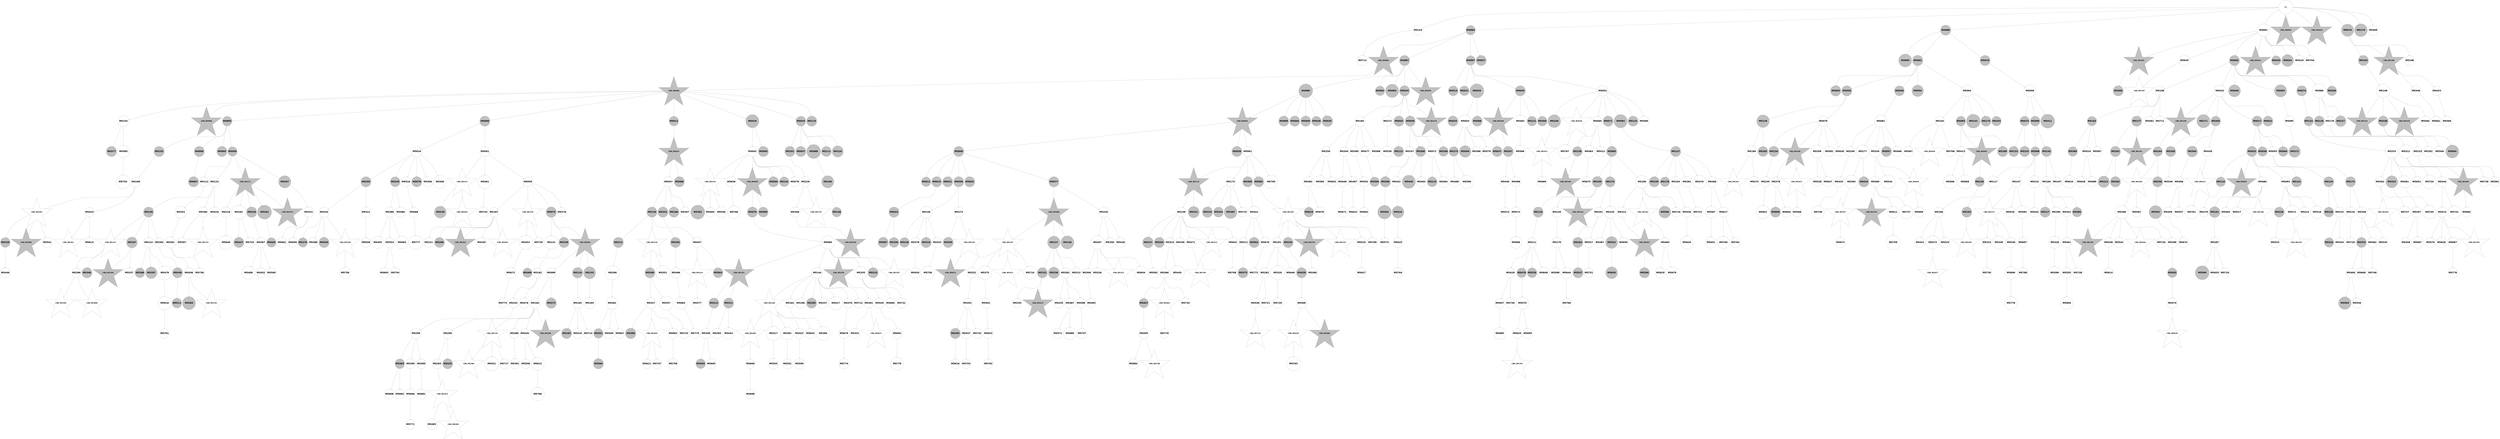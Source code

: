digraph G { 
5120 -> 5131;
5120 -> 5161;
5120 -> 5170;
5122 -> 5141;
5122 -> 5171;
5122 -> 5334;
5123 -> 5186;
5123 -> 5397;
5125 -> 5253;
5126 -> 5491;
5126 -> 5664;
5126 -> 5732;
5127 -> 5172;
5128 -> 5215;
5128 -> 5254;
5128 -> 5302;
5128 -> 5398;
5128 -> 5543;
5128 -> 5733;
5129 -> 5142;
5129 -> 5152;
5129 -> 5216;
5130 -> 5162;
5131 -> 5275;
5131 -> 5399;
5131 -> 5439;
5131 -> 5734;
5132 -> 5187;
5132 -> 5201;
5132 -> 5606;
5132 -> 5735;
5133 -> 5188;
5134 -> 5303;
5136 -> 5163;
5138 -> 5173;
5138 -> 5255;
5140 -> 5189;
5141 -> 5217;
5142 -> 5235;
5146 -> 5276;
5146 -> 5304;
5146 -> 5440;
5148 -> 5164;
5148 -> 5256;
5149 -> 5236;
5149 -> 5335;
5150 -> 5257;
5151 -> 5174;
5151 -> 5202;
5151 -> 5218;
5151 -> 5305;
5151 -> 5400;
5151 -> 5492;
5152 -> 5203;
5153 -> 5204;
5153 -> 5306;
5154 -> 5237;
5154 -> 5258;
5154 -> 5360;
5155 -> 5493;
5156 -> 5277;
5156 -> 5336;
5158 -> 5259;
5159 -> 5219;
5160 -> 5190;
5161 -> 5175;
5161 -> 5260;
5161 -> 5307;
5161 -> 5337;
5163 -> 5176;
5163 -> 5191;
5163 -> 5238;
5163 -> 5308;
5168 -> 5192;
5168 -> 5205;
5168 -> 5220;
5168 -> 5309;
5168 -> 5361;
5168 -> 5441;
5168 -> 5494;
5168 -> 5736;
5169 -> 5193;
5169 -> 5221;
5171 -> 5239;
5171 -> 5544;
5171 -> 5607;
5172 -> 5338;
5172 -> 5362;
5172 -> 5442;
5172 -> 5608;
5173 -> 5261;
5173 -> 5278;
5173 -> 5339;
5173 -> 5363;
5173 -> 5495;
5173 -> 5545;
5173 -> 5665;
5175 -> 5279;
5175 -> 5546;
5176 -> 5310;
5176 -> 5364;
5177 -> 5737;
5178 -> 5401;
5178 -> 5609;
5179 -> 5222;
5180 -> 5262;
5180 -> 5402;
5180 -> 5443;
5180 -> 5547;
5181 -> 5263;
5181 -> 5666;
5182 -> 5223;
5183 -> 5206;
5184 -> 5403;
5184 -> 5496;
5185 -> 5311;
5186 -> 5224;
5186 -> 5240;
5186 -> 5312;
5186 -> 5444;
5186 -> 5610;
5187 -> 5404;
5187 -> 5548;
5187 -> 5611;
5188 -> 5264;
5188 -> 5280;
5189 -> 5207;
5189 -> 5340;
5189 -> 5738;
5190 -> 5445;
5190 -> 5497;
5190 -> 5549;
5191 -> 5208;
5191 -> 5281;
5192 -> 5313;
5192 -> 5341;
5192 -> 5405;
5192 -> 5446;
5192 -> 5667;
5193 -> 5241;
5193 -> 5314;
5193 -> 5365;
5193 -> 5406;
5195 -> 5242;
5195 -> 5315;
5195 -> 5342;
5195 -> 5366;
5195 -> 5498;
5196 -> 5243;
5196 -> 5282;
5197 -> 5343;
5197 -> 5367;
5197 -> 5407;
5197 -> 5739;
5199 -> 5225;
5199 -> 5244;
5200 -> 5316;
5201 -> 5226;
5201 -> 5265;
5203 -> 5612;
5203 -> 5668;
5204 -> 5227;
5204 -> 5499;
5205 -> 5408;
5206 -> 5266;
5206 -> 5500;
5209 -> 5283;
5209 -> 5368;
5209 -> 5409;
5209 -> 5501;
5209 -> 5613;
5211 -> 5245;
5211 -> 5284;
5211 -> 5317;
5211 -> 5369;
5211 -> 5669;
5212 -> 5370;
5212 -> 5447;
5214 -> 5246;
5214 -> 5285;
5214 -> 5614;
5214 -> 5740;
5215 -> 5286;
5215 -> 5344;
5215 -> 5670;
5217 -> 5318;
5218 -> 5550;
5222 -> 5319;
5222 -> 5448;
5224 -> 5287;
5224 -> 5449;
5225 -> 5288;
5225 -> 5551;
5226 -> 5247;
5226 -> 5289;
5229 -> 5267;
5229 -> 5345;
5230 -> 5371;
5231 -> 5346;
5233 -> 5552;
5233 -> 5671;
5235 -> 5450;
5235 -> 5502;
5235 -> 5553;
5235 -> 5672;
5236 -> 5372;
5237 -> 5320;
5238 -> 5290;
5238 -> 5321;
5238 -> 5503;
5239 -> 5347;
5239 -> 5373;
5239 -> 5554;
5240 -> 5410;
5240 -> 5555;
5240 -> 5741;
5242 -> 5673;
5243 -> 5742;
5244 -> 5411;
5244 -> 5556;
5244 -> 5674;
5246 -> 5451;
5250 -> 5291;
5250 -> 5374;
5250 -> 5452;
5252 -> 5557;
5253 -> 5292;
5253 -> 5743;
5254 -> 5453;
5256 -> 5348;
5256 -> 5558;
5257 -> 5615;
5258 -> 5293;
5258 -> 5375;
5259 -> 5675;
5261 -> 5616;
5264 -> 5322;
5264 -> 5617;
5266 -> 5323;
5267 -> 5294;
5267 -> 5412;
5267 -> 5454;
5267 -> 5618;
5268 -> 5324;
5269 -> 5413;
5269 -> 5504;
5270 -> 5455;
5271 -> 5414;
5271 -> 5456;
5273 -> 5457;
5274 -> 5325;
5275 -> 5376;
5276 -> 5415;
5277 -> 5326;
5277 -> 5349;
5277 -> 5505;
5277 -> 5676;
5277 -> 5744;
5280 -> 5327;
5282 -> 5377;
5282 -> 5506;
5282 -> 5559;
5283 -> 5507;
5283 -> 5619;
5283 -> 5677;
5285 -> 5508;
5286 -> 5560;
5286 -> 5745;
5287 -> 5378;
5288 -> 5561;
5291 -> 5328;
5291 -> 5350;
5291 -> 5379;
5291 -> 5678;
5292 -> 5380;
5293 -> 5351;
5293 -> 5381;
5295 -> 5382;
5296 -> 5562;
5297 -> 5383;
5297 -> 5563;
5298 -> 5416;
5298 -> 5509;
5298 -> 5564;
5299 -> 5510;
5299 -> 5620;
5301 -> 5417;
5301 -> 5458;
5302 -> 5384;
5304 -> 5621;
5304 -> 5746;
5305 -> 5747;
5307 -> 5459;
5307 -> 5511;
5307 -> 5622;
5308 -> 5460;
5310 -> 5418;
5310 -> 5512;
5311 -> 5623;
5311 -> 5679;
5311 -> 5748;
5312 -> 5385;
5313 -> 5624;
5314 -> 5352;
5315 -> 5461;
5315 -> 5749;
5319 -> 5353;
5319 -> 5513;
5319 -> 5565;
5320 -> 5386;
5322 -> 5354;
5322 -> 5462;
5322 -> 5566;
5322 -> 5680;
5322 -> 5750;
5323 -> 5387;
5323 -> 5419;
5323 -> 5514;
5325 -> 5355;
5325 -> 5681;
5326 -> 5515;
5326 -> 5751;
5327 -> 5420;
5328 -> 5516;
5329 -> 5388;
5329 -> 5463;
5332 -> 5464;
5332 -> 5517;
5333 -> 5465;
5334 -> 5466;
5335 -> 5389;
5335 -> 5467;
5336 -> 5468;
5336 -> 5518;
5336 -> 5752;
5339 -> 5390;
5339 -> 5469;
5341 -> 5567;
5342 -> 5391;
5344 -> 5753;
5345 -> 5682;
5346 -> 5625;
5346 -> 5683;
5347 -> 5754;
5349 -> 5421;
5351 -> 5422;
5351 -> 5519;
5351 -> 5626;
5352 -> 5423;
5353 -> 5470;
5356 -> 5471;
5358 -> 5424;
5358 -> 5568;
5358 -> 5627;
5359 -> 5569;
5359 -> 5684;
5359 -> 5755;
5360 -> 5520;
5362 -> 5570;
5362 -> 5628;
5365 -> 5425;
5366 -> 5426;
5368 -> 5472;
5368 -> 5521;
5370 -> 5685;
5371 -> 5473;
5371 -> 5522;
5372 -> 5427;
5372 -> 5629;
5376 -> 5474;
5376 -> 5571;
5376 -> 5756;
5377 -> 5428;
5377 -> 5630;
5378 -> 5429;
5378 -> 5523;
5381 -> 5757;
5382 -> 5572;
5386 -> 5475;
5386 -> 5573;
5386 -> 5631;
5387 -> 5632;
5387 -> 5686;
5388 -> 5430;
5390 -> 5431;
5390 -> 5687;
5390 -> 5758;
5391 -> 5432;
5391 -> 5476;
5391 -> 5524;
5394 -> 5477;
5394 -> 5759;
5395 -> 5574;
5399 -> 5525;
5402 -> 5478;
5403 -> 5633;
5403 -> 5688;
5404 -> 5634;
5405 -> 5575;
5409 -> 5576;
5413 -> 5479;
5413 -> 5577;
5413 -> 5689;
5414 -> 5526;
5415 -> 5480;
5415 -> 5760;
5417 -> 5481;
5419 -> 5690;
5420 -> 5527;
5421 -> 5482;
5421 -> 5691;
5424 -> 5578;
5424 -> 5635;
5424 -> 5761;
5425 -> 5579;
5425 -> 5762;
5428 -> 5528;
5428 -> 5580;
5430 -> 5483;
5430 -> 5581;
5431 -> 5529;
5437 -> 5530;
5437 -> 5692;
5444 -> 5582;
5444 -> 5636;
5446 -> 5583;
5447 -> 5584;
5448 -> 5585;
5448 -> 5637;
5450 -> 5531;
5450 -> 5763;
5451 -> 5532;
5453 -> 5533;
5455 -> 5693;
5456 -> 5534;
5457 -> 5764;
5460 -> 5535;
5462 -> 5638;
5463 -> 5639;
5465 -> 5536;
5465 -> 5586;
5465 -> 5694;
5468 -> 5537;
5468 -> 5765;
5471 -> 5538;
5471 -> 5587;
5472 -> 5695;
5473 -> 5539;
5474 -> 5640;
5475 -> 5588;
5477 -> 5696;
5480 -> 5589;
5480 -> 5766;
5481 -> 5697;
5483 -> 5698;
5485 -> 5767;
5486 -> 5590;
5487 -> 5699;
5492 -> 5591;
5492 -> 5641;
5494 -> 5700;
5495 -> 5768;
5496 -> 5592;
5497 -> 5701;
5501 -> 5593;
5502 -> 5594;
5503 -> 5642;
5505 -> 5769;
5506 -> 5770;
5507 -> 5643;
5507 -> 5702;
5508 -> 5644;
5508 -> 5703;
5511 -> 5595;
5511 -> 5704;
5514 -> 5705;
5518 -> 5706;
5519 -> 5645;
5519 -> 5771;
5520 -> 5707;
5521 -> 5646;
5522 -> 5596;
5525 -> 5647;
5526 -> 5597;
5527 -> 5598;
5529 -> 5708;
5529 -> 5772;
5531 -> 5709;
5533 -> 5648;
5533 -> 5710;
5534 -> 5649;
5536 -> 5599;
5537 -> 5600;
5537 -> 5650;
5537 -> 5711;
5537 -> 5773;
5538 -> 5601;
5540 -> 5712;
5543 -> 5651;
5547 -> 5774;
5548 -> 5652;
5548 -> 5713;
5550 -> 5653;
5551 -> 5775;
5554 -> 5714;
5556 -> 5654;
5560 -> 5776;
5563 -> 5655;
5569 -> 5715;
5571 -> 5777;
5576 -> 5716;
5577 -> 5717;
5577 -> 5778;
5579 -> 5718;
5591 -> 5656;
5594 -> 5657;
5594 -> 5719;
5596 -> 5720;
5598 -> 5658;
5607 -> 5721;
5609 -> 5779;
5618 -> 5780;
5622 -> 5781;
5624 -> 5722;
5626 -> 5782;
5627 -> 5723;
5635 -> 5783;
5636 -> 5784;
5639 -> 5785;
5641 -> 5724;
5641 -> 5786;
5642 -> 5725;
5647 -> 5726;
5648 -> 5787;
5649 -> 5788;
5657 -> 5727;
5659 -> 5789;
5660 -> 5790;
5662 -> 5791;
5665 -> 5792;
5668 -> 5793;
5687 -> 5794;
5690 -> 5795;
5694 -> 5796;
5696 -> 5797;
5700 -> 5798;
5707 -> 5799;
5711 -> 5800;
5712 -> 5801;
5714 -> 5802;
5715 -> 5803;
5721 -> 5804;
5007 -> 5008;
5007 -> 5013;
5007 -> 5015;
5007 -> 5023;
5007 -> 5050;
5007 -> 5100;
5007 -> 5177;
5007 -> 5194;
5007 -> 5433;
5008 -> 5009;
5008 -> 5011;
5008 -> 5021;
5008 -> 5051;
5009 -> 5010;
5010 -> 5012;
5010 -> 5017;
5010 -> 5032;
5010 -> 5036;
5010 -> 5042;
5010 -> 5057;
5010 -> 5143;
5010 -> 5178;
5011 -> 5014;
5011 -> 5016;
5011 -> 5024;
5011 -> 5058;
5011 -> 5068;
5013 -> 5019;
5013 -> 5025;
5013 -> 5043;
5014 -> 5018;
5014 -> 5022;
5014 -> 5028;
5014 -> 5033;
5014 -> 5052;
5014 -> 5059;
5015 -> 5026;
5015 -> 5037;
5015 -> 5044;
5015 -> 5048;
5015 -> 5268;
5015 -> 5434;
5015 -> 5659;
5015 -> 5728;
5017 -> 5020;
5017 -> 5029;
5017 -> 5074;
5017 -> 5179;
5018 -> 5030;
5018 -> 5063;
5018 -> 5085;
5020 -> 5031;
5021 -> 5038;
5021 -> 5045;
5021 -> 5053;
5021 -> 5069;
5021 -> 5075;
5025 -> 5027;
5025 -> 5054;
5025 -> 5070;
5025 -> 5078;
5025 -> 5086;
5026 -> 5034;
5026 -> 5064;
5026 -> 5087;
5026 -> 5098;
5026 -> 5110;
5026 -> 5132;
5026 -> 5228;
5030 -> 5035;
5030 -> 5039;
5030 -> 5055;
5030 -> 5060;
5030 -> 5076;
5030 -> 5101;
5032 -> 5040;
5032 -> 5065;
5034 -> 5041;
5034 -> 5046;
5034 -> 5133;
5034 -> 5295;
5034 -> 5329;
5036 -> 5061;
5038 -> 5049;
5039 -> 5047;
5040 -> 5102;
5040 -> 5229;
5040 -> 5269;
5040 -> 5330;
5040 -> 5484;
5040 -> 5540;
5041 -> 5056;
5041 -> 5062;
5041 -> 5079;
5041 -> 5088;
5042 -> 5066;
5042 -> 5089;
5043 -> 5080;
5047 -> 5111;
5047 -> 5124;
5053 -> 5067;
5053 -> 5090;
5054 -> 5103;
5054 -> 5153;
5056 -> 5091;
5056 -> 5104;
5056 -> 5117;
5056 -> 5134;
5056 -> 5165;
5057 -> 5081;
5057 -> 5112;
5057 -> 5125;
5057 -> 5135;
5057 -> 5144;
5058 -> 5077;
5058 -> 5082;
5058 -> 5209;
5058 -> 5248;
5058 -> 5296;
5060 -> 5180;
5060 -> 5297;
5061 -> 5071;
5061 -> 5092;
5065 -> 5083;
5065 -> 5181;
5065 -> 5485;
5066 -> 5072;
5066 -> 5093;
5066 -> 5166;
5066 -> 5298;
5066 -> 5602;
5066 -> 5660;
5067 -> 5073;
5067 -> 5299;
5067 -> 5392;
5067 -> 5603;
5067 -> 5661;
5069 -> 5145;
5069 -> 5230;
5069 -> 5393;
5069 -> 5486;
5070 -> 5105;
5071 -> 5154;
5071 -> 5210;
5071 -> 5331;
5071 -> 5356;
5072 -> 5094;
5072 -> 5113;
5074 -> 5136;
5074 -> 5146;
5074 -> 5195;
5074 -> 5231;
5075 -> 5084;
5075 -> 5095;
5075 -> 5118;
5075 -> 5147;
5075 -> 5270;
5075 -> 5604;
5075 -> 5662;
5077 -> 5137;
5079 -> 5148;
5079 -> 5196;
5080 -> 5099;
5080 -> 5114;
5080 -> 5435;
5082 -> 5096;
5082 -> 5232;
5082 -> 5271;
5082 -> 5332;
5083 -> 5097;
5083 -> 5211;
5083 -> 5300;
5083 -> 5394;
5084 -> 5182;
5084 -> 5436;
5084 -> 5487;
5085 -> 5106;
5085 -> 5138;
5085 -> 5197;
5085 -> 5333;
5085 -> 5729;
5086 -> 5107;
5086 -> 5126;
5086 -> 5167;
5086 -> 5198;
5086 -> 5357;
5087 -> 5119;
5094 -> 5108;
5095 -> 5109;
5096 -> 5139;
5096 -> 5488;
5097 -> 5115;
5097 -> 5155;
5097 -> 5183;
5098 -> 5156;
5099 -> 5157;
5099 -> 5249;
5100 -> 5127;
5100 -> 5212;
5100 -> 5272;
5101 -> 5120;
5101 -> 5250;
5103 -> 5158;
5103 -> 5184;
5103 -> 5233;
5103 -> 5605;
5103 -> 5663;
5104 -> 5185;
5104 -> 5489;
5104 -> 5541;
5104 -> 5730;
5105 -> 5121;
5105 -> 5273;
5105 -> 5301;
5105 -> 5358;
5105 -> 5490;
5106 -> 5128;
5107 -> 5116;
5107 -> 5213;
5107 -> 5437;
5108 -> 5149;
5108 -> 5168;
5108 -> 5234;
5108 -> 5274;
5108 -> 5359;
5108 -> 5731;
5109 -> 5129;
5109 -> 5199;
5109 -> 5214;
5110 -> 5150;
5110 -> 5200;
5110 -> 5251;
5112 -> 5130;
5114 -> 5122;
5114 -> 5169;
5115 -> 5123;
5115 -> 5140;
5115 -> 5159;
5116 -> 5160;
5117 -> 5252;
5117 -> 5395;
5117 -> 5438;
5117 -> 5542;
5118 -> 5151;
5119 -> 5396;
5007 [label="GL" fontname="arial-bold" fontsize=56 width=5 height=5];
5008 [shape=circle style=filled fillcolor=grey fontname="helvetica-bold" fontsize=56 label="M4984" width=2.95 height=2 ];
5009 [shape=star style=filled fillcolor=grey fontname="helvetica-bold" fontsize=42 label="CNV_M4985"];
5010 [shape=star style=filled fillcolor=grey fontname="helvetica-bold" fontsize=42 label="CNV_M4986"];
5011 [shape=circle style=filled fillcolor=grey fontname="helvetica-bold" fontsize=56 label="M4987" width=1.73 height=2 ];
5012 [shape=star style=filled fillcolor=grey fontname="helvetica-bold" fontsize=42 label="CNV_M4988"];
5013 [shape=circle style=filled fillcolor=grey fontname="helvetica-bold" fontsize=56 label="M4989" width=0.95 height=2 ];
5014 [shape=circle style=filled fillcolor=grey fontname="helvetica-bold" fontsize=56 label="M4990" width=4.88 height=2 ];
5015 [shape=circle style=filled fillcolor=white fontname="helvetica-bold" fontsize=56 label="M4991" width=4.49 height=2 ];
5016 [shape=circle style=filled fillcolor=grey fontname="helvetica-bold" fontsize=56 label="M4992" width=3.34 height=2 ];
5017 [shape=circle style=filled fillcolor=grey fontname="helvetica-bold" fontsize=56 label="M4993" width=2.78 height=2 ];
5018 [shape=star style=filled fillcolor=grey fontname="helvetica-bold" fontsize=42 label="CNV_M4994"];
5019 [shape=circle style=filled fillcolor=grey fontname="helvetica-bold" fontsize=56 label="M4995" width=4.57 height=2 ];
5020 [shape=circle style=filled fillcolor=grey fontname="helvetica-bold" fontsize=56 label="M4996" width=0.68 height=2 ];
5021 [shape=circle style=filled fillcolor=grey fontname="helvetica-bold" fontsize=56 label="M4997" width=3.17 height=2 ];
5022 [shape=circle style=filled fillcolor=grey fontname="helvetica-bold" fontsize=56 label="M4998" width=3.6 height=2 ];
5023 [shape=star style=filled fillcolor=grey fontname="helvetica-bold" fontsize=42 label="CNV_M4999"];
5024 [shape=circle style=filled fillcolor=grey fontname="helvetica-bold" fontsize=56 label="M5000" width=4.65 height=2 ];
5025 [shape=circle style=filled fillcolor=grey fontname="helvetica-bold" fontsize=56 label="M5001" width=3.7 height=2 ];
5026 [shape=circle style=filled fillcolor=grey fontname="helvetica-bold" fontsize=56 label="M5002" width=0.06 height=2 ];
5027 [shape=circle style=filled fillcolor=grey fontname="helvetica-bold" fontsize=56 label="M5003" width=3.69 height=2 ];
5028 [shape=circle style=filled fillcolor=grey fontname="helvetica-bold" fontsize=56 label="M5004" width=1.21 height=2 ];
5029 [shape=circle style=filled fillcolor=grey fontname="helvetica-bold" fontsize=56 label="M5005" width=0.96 height=2 ];
5030 [shape=circle style=filled fillcolor=grey fontname="helvetica-bold" fontsize=56 label="M5006" width=0.58 height=2 ];
5031 [shape=circle style=filled fillcolor=grey fontname="helvetica-bold" fontsize=56 label="M5007" width=1.34 height=2 ];
5032 [shape=circle style=filled fillcolor=grey fontname="helvetica-bold" fontsize=56 label="M5008" width=0.62 height=2 ];
5033 [shape=circle style=filled fillcolor=grey fontname="helvetica-bold" fontsize=56 label="M5009" width=1.6 height=2 ];
5034 [shape=circle style=filled fillcolor=white fontname="helvetica-bold" fontsize=56 label="M5010" width=4.16 height=2 ];
5035 [shape=circle style=filled fillcolor=grey fontname="helvetica-bold" fontsize=56 label="M5011" width=3.11 height=2 ];
5036 [shape=circle style=filled fillcolor=grey fontname="helvetica-bold" fontsize=56 label="M5012" width=2.98 height=2 ];
5037 [shape=star style=filled fillcolor=grey fontname="helvetica-bold" fontsize=42 label="CNV_M5013"];
5038 [shape=circle style=filled fillcolor=grey fontname="helvetica-bold" fontsize=56 label="M5014" width=2.45 height=2 ];
5039 [shape=circle style=filled fillcolor=grey fontname="helvetica-bold" fontsize=56 label="M5015" width=0.44 height=2 ];
5040 [shape=circle style=filled fillcolor=white fontname="helvetica-bold" fontsize=56 label="M5016" width=1.69 height=2 ];
5041 [shape=circle style=filled fillcolor=grey fontname="helvetica-bold" fontsize=56 label="M5017" width=0.48 height=2 ];
5042 [shape=circle style=filled fillcolor=grey fontname="helvetica-bold" fontsize=56 label="M5018" width=4.65 height=2 ];
5043 [shape=circle style=filled fillcolor=grey fontname="helvetica-bold" fontsize=56 label="M5019" width=0.04 height=2 ];
5044 [shape=circle style=filled fillcolor=grey fontname="helvetica-bold" fontsize=56 label="M5020" width=3.28 height=2 ];
5045 [shape=circle style=filled fillcolor=grey fontname="helvetica-bold" fontsize=56 label="M5021" width=2.76 height=2 ];
5046 [shape=circle style=filled fillcolor=grey fontname="helvetica-bold" fontsize=56 label="M5022" width=2.21 height=2 ];
5047 [shape=circle style=filled fillcolor=grey fontname="helvetica-bold" fontsize=56 label="M5023" width=1.75 height=2 ];
5048 [shape=circle style=filled fillcolor=grey fontname="helvetica-bold" fontsize=56 label="M5024" width=4.21 height=2 ];
5049 [shape=circle style=filled fillcolor=grey fontname="helvetica-bold" fontsize=56 label="M5025" width=0.3 height=2 ];
5050 [shape=star style=filled fillcolor=grey fontname="helvetica-bold" fontsize=42 label="CNV_M5026"];
5051 [shape=circle style=filled fillcolor=grey fontname="helvetica-bold" fontsize=56 label="M5027" width=1.43 height=2 ];
5052 [shape=circle style=filled fillcolor=grey fontname="helvetica-bold" fontsize=56 label="M5028" width=2.7 height=2 ];
5053 [shape=circle style=filled fillcolor=grey fontname="helvetica-bold" fontsize=56 label="M5029" width=4.93 height=2 ];
5054 [shape=circle style=filled fillcolor=grey fontname="helvetica-bold" fontsize=56 label="M5030" width=1.66 height=2 ];
5055 [shape=circle style=filled fillcolor=grey fontname="helvetica-bold" fontsize=56 label="M5031" width=0.75 height=2 ];
5056 [shape=circle style=filled fillcolor=grey fontname="helvetica-bold" fontsize=56 label="M5032" width=1.63 height=2 ];
5057 [shape=circle style=filled fillcolor=grey fontname="helvetica-bold" fontsize=56 label="M5033" width=3.48 height=2 ];
5058 [shape=circle style=filled fillcolor=grey fontname="helvetica-bold" fontsize=56 label="M5034" width=1.82 height=2 ];
5059 [shape=circle style=filled fillcolor=grey fontname="helvetica-bold" fontsize=56 label="M5035" width=3.84 height=2 ];
5060 [shape=circle style=filled fillcolor=grey fontname="helvetica-bold" fontsize=56 label="M5036" width=2 height=2 ];
5061 [shape=star style=filled fillcolor=grey fontname="helvetica-bold" fontsize=42 label="CNV_M5037"];
5062 [shape=circle style=filled fillcolor=grey fontname="helvetica-bold" fontsize=56 label="M5038" width=2.97 height=2 ];
5063 [shape=circle style=filled fillcolor=grey fontname="helvetica-bold" fontsize=56 label="M5039" width=0.93 height=2 ];
5064 [shape=circle style=filled fillcolor=grey fontname="helvetica-bold" fontsize=56 label="M5040" width=4.23 height=2 ];
5065 [shape=circle style=filled fillcolor=white fontname="helvetica-bold" fontsize=56 label="M5041" width=2.28 height=2 ];
5066 [shape=circle style=filled fillcolor=white fontname="helvetica-bold" fontsize=56 label="M5042" width=1.8 height=2 ];
5067 [shape=circle style=filled fillcolor=white fontname="helvetica-bold" fontsize=56 label="M5043" width=4.5 height=2 ];
5068 [shape=star style=filled fillcolor=grey fontname="helvetica-bold" fontsize=42 label="CNV_M5044"];
5069 [shape=circle style=filled fillcolor=grey fontname="helvetica-bold" fontsize=56 label="M5045" width=0.8 height=2 ];
5070 [shape=circle style=filled fillcolor=grey fontname="helvetica-bold" fontsize=56 label="M5046" width=3.5 height=2 ];
5071 [shape=circle style=filled fillcolor=white fontname="helvetica-bold" fontsize=56 label="M5047" width=2.12 height=2 ];
5072 [shape=star style=filled fillcolor=grey fontname="helvetica-bold" fontsize=42 label="CNV_M5048"];
5073 [shape=circle style=filled fillcolor=grey fontname="helvetica-bold" fontsize=56 label="M5049" width=4.11 height=2 ];
5074 [shape=circle style=filled fillcolor=grey fontname="helvetica-bold" fontsize=56 label="M5050" width=3.3 height=2 ];
5075 [shape=circle style=filled fillcolor=white fontname="helvetica-bold" fontsize=56 label="M5051" width=1.77 height=2 ];
5076 [shape=circle style=filled fillcolor=grey fontname="helvetica-bold" fontsize=56 label="M5052" width=0.46 height=2 ];
5077 [shape=circle style=filled fillcolor=grey fontname="helvetica-bold" fontsize=56 label="M5053" width=1.06 height=2 ];
5078 [shape=circle style=filled fillcolor=grey fontname="helvetica-bold" fontsize=56 label="M5054" width=4.06 height=2 ];
5079 [shape=circle style=filled fillcolor=white fontname="helvetica-bold" fontsize=56 label="M5055" width=3.38 height=2 ];
5080 [shape=circle style=filled fillcolor=white fontname="helvetica-bold" fontsize=56 label="M5056" width=4.18 height=2 ];
5081 [shape=circle style=filled fillcolor=grey fontname="helvetica-bold" fontsize=56 label="M5057" width=0.8 height=2 ];
5082 [shape=circle style=filled fillcolor=grey fontname="helvetica-bold" fontsize=56 label="M5058" width=1.68 height=2 ];
5083 [shape=circle style=filled fillcolor=white fontname="helvetica-bold" fontsize=56 label="M5059" width=2.56 height=2 ];
5084 [shape=circle style=filled fillcolor=white fontname="helvetica-bold" fontsize=56 label="M5060" width=3.45 height=2 ];
5085 [shape=circle style=filled fillcolor=white fontname="helvetica-bold" fontsize=56 label="M5061" width=2.32 height=2 ];
5086 [shape=circle style=filled fillcolor=white fontname="helvetica-bold" fontsize=56 label="M5062" width=4 height=2 ];
5087 [shape=circle style=filled fillcolor=grey fontname="helvetica-bold" fontsize=56 label="M5063" width=4.34 height=2 ];
5088 [shape=circle style=filled fillcolor=grey fontname="helvetica-bold" fontsize=56 label="M5064" width=2.54 height=2 ];
5089 [shape=circle style=filled fillcolor=grey fontname="helvetica-bold" fontsize=56 label="M5065" width=1.68 height=2 ];
5090 [shape=circle style=filled fillcolor=grey fontname="helvetica-bold" fontsize=56 label="M5066" width=2.1 height=2 ];
5091 [shape=star style=filled fillcolor=grey fontname="helvetica-bold" fontsize=42 label="CNV_M5067"];
5092 [shape=circle style=filled fillcolor=grey fontname="helvetica-bold" fontsize=56 label="M5068" width=1.74 height=2 ];
5093 [shape=circle style=filled fillcolor=grey fontname="helvetica-bold" fontsize=56 label="M5069" width=0.81 height=2 ];
5094 [shape=circle style=filled fillcolor=grey fontname="helvetica-bold" fontsize=56 label="M5070" width=0.46 height=2 ];
5095 [shape=circle style=filled fillcolor=grey fontname="helvetica-bold" fontsize=56 label="M5071" width=1.55 height=2 ];
5096 [shape=circle style=filled fillcolor=white fontname="helvetica-bold" fontsize=56 label="M5072" width=4.02 height=2 ];
5097 [shape=circle style=filled fillcolor=grey fontname="helvetica-bold" fontsize=56 label="M5073" width=3.7 height=2 ];
5098 [shape=circle style=filled fillcolor=grey fontname="helvetica-bold" fontsize=56 label="M5074" width=1.16 height=2 ];
5099 [shape=circle style=filled fillcolor=grey fontname="helvetica-bold" fontsize=56 label="M5075" width=2.78 height=2 ];
5100 [shape=circle style=filled fillcolor=grey fontname="helvetica-bold" fontsize=56 label="M5076" width=4.36 height=2 ];
5101 [shape=circle style=filled fillcolor=grey fontname="helvetica-bold" fontsize=56 label="M5077" width=1.86 height=2 ];
5102 [shape=circle style=filled fillcolor=grey fontname="helvetica-bold" fontsize=56 label="M5078" width=1.22 height=2 ];
5103 [shape=circle style=filled fillcolor=white fontname="helvetica-bold" fontsize=56 label="M5079" width=1.78 height=2 ];
5104 [shape=circle style=filled fillcolor=white fontname="helvetica-bold" fontsize=56 label="M5080" width=2.08 height=2 ];
5105 [shape=circle style=filled fillcolor=white fontname="helvetica-bold" fontsize=56 label="M5081" width=4.4 height=2 ];
5106 [shape=circle style=filled fillcolor=grey fontname="helvetica-bold" fontsize=56 label="M5082" width=1.66 height=2 ];
5107 [shape=circle style=filled fillcolor=grey fontname="helvetica-bold" fontsize=56 label="M5083" width=2.67 height=2 ];
5108 [shape=circle style=filled fillcolor=white fontname="helvetica-bold" fontsize=56 label="M5084" width=4.69 height=2 ];
5109 [shape=circle style=filled fillcolor=grey fontname="helvetica-bold" fontsize=56 label="M5085" width=0.82 height=2 ];
5110 [shape=circle style=filled fillcolor=white fontname="helvetica-bold" fontsize=56 label="M5086" width=4.96 height=2 ];
5111 [shape=circle style=filled fillcolor=grey fontname="helvetica-bold" fontsize=56 label="M5087" width=0.95 height=2 ];
5112 [shape=circle style=filled fillcolor=grey fontname="helvetica-bold" fontsize=56 label="M5088" width=4.92 height=2 ];
5113 [shape=circle style=filled fillcolor=grey fontname="helvetica-bold" fontsize=56 label="M5089" width=2.24 height=2 ];
5114 [shape=circle style=filled fillcolor=grey fontname="helvetica-bold" fontsize=56 label="M5090" width=2.5 height=2 ];
5115 [shape=star style=filled fillcolor=grey fontname="helvetica-bold" fontsize=42 label="CNV_M5091"];
5116 [shape=star style=filled fillcolor=grey fontname="helvetica-bold" fontsize=42 label="CNV_M5092"];
5117 [shape=circle style=filled fillcolor=white fontname="helvetica-bold" fontsize=56 label="M5093" width=0.12 height=2 ];
5118 [shape=circle style=filled fillcolor=grey fontname="helvetica-bold" fontsize=56 label="M5094" width=4.69 height=2 ];
5119 [shape=circle style=filled fillcolor=white fontname="helvetica-bold" fontsize=56 label="M5095" width=1.22 height=2 ];
5120 [shape=star style=filled fillcolor=grey fontname="helvetica-bold" fontsize=42 label="CNV_M5096"];
5121 [shape=circle style=filled fillcolor=grey fontname="helvetica-bold" fontsize=56 label="M5097" width=1.45 height=2 ];
5122 [shape=circle style=filled fillcolor=grey fontname="helvetica-bold" fontsize=56 label="M5098" width=3.25 height=2 ];
5123 [shape=circle style=filled fillcolor=white fontname="helvetica-bold" fontsize=56 label="M5099" width=3.6 height=2 ];
5124 [shape=circle style=filled fillcolor=grey fontname="helvetica-bold" fontsize=56 label="M5100" width=2.29 height=2 ];
5125 [shape=circle style=filled fillcolor=grey fontname="helvetica-bold" fontsize=56 label="M5101" width=1.77 height=2 ];
5126 [shape=circle style=filled fillcolor=white fontname="helvetica-bold" fontsize=56 label="M5102" width=2.73 height=2 ];
5127 [shape=circle style=filled fillcolor=grey fontname="helvetica-bold" fontsize=56 label="M5103" width=0.71 height=2 ];
5128 [shape=star style=filled fillcolor=white fontname="helvetica-bold" fontsize=42 label="CNV_M5104"];
5129 [shape=circle style=filled fillcolor=grey fontname="helvetica-bold" fontsize=56 label="M5105" width=3.75 height=2 ];
5130 [shape=circle style=filled fillcolor=grey fontname="helvetica-bold" fontsize=56 label="M5106" width=4.29 height=2 ];
5131 [shape=star style=filled fillcolor=white fontname="helvetica-bold" fontsize=42 label="CNV_M5107"];
5132 [shape=circle style=filled fillcolor=white fontname="helvetica-bold" fontsize=56 label="M5108" width=3.06 height=2 ];
5133 [shape=star style=filled fillcolor=grey fontname="helvetica-bold" fontsize=42 label="CNV_M5109"];
5134 [shape=circle style=filled fillcolor=grey fontname="helvetica-bold" fontsize=56 label="M5110" width=2.9 height=2 ];
5135 [shape=circle style=filled fillcolor=grey fontname="helvetica-bold" fontsize=56 label="M5111" width=2.18 height=2 ];
5136 [shape=circle style=filled fillcolor=white fontname="helvetica-bold" fontsize=56 label="M5112" width=2.71 height=2 ];
5137 [shape=circle style=filled fillcolor=grey fontname="helvetica-bold" fontsize=56 label="M5113" width=1.29 height=2 ];
5138 [shape=star style=filled fillcolor=grey fontname="helvetica-bold" fontsize=42 label="CNV_M5114"];
5139 [shape=circle style=filled fillcolor=grey fontname="helvetica-bold" fontsize=56 label="M5115" width=3.49 height=2 ];
5140 [shape=circle style=filled fillcolor=grey fontname="helvetica-bold" fontsize=56 label="M5116" width=3.72 height=2 ];
5141 [shape=circle style=filled fillcolor=white fontname="helvetica-bold" fontsize=56 label="M5117" width=4.04 height=2 ];
5142 [shape=circle style=filled fillcolor=grey fontname="helvetica-bold" fontsize=56 label="M5118" width=0.47 height=2 ];
5143 [shape=circle style=filled fillcolor=grey fontname="helvetica-bold" fontsize=56 label="M5119" width=1.81 height=2 ];
5144 [shape=circle style=filled fillcolor=grey fontname="helvetica-bold" fontsize=56 label="M5120" width=3.94 height=2 ];
5145 [shape=circle style=filled fillcolor=grey fontname="helvetica-bold" fontsize=56 label="M5121" width=2.66 height=2 ];
5146 [shape=circle style=filled fillcolor=white fontname="helvetica-bold" fontsize=56 label="M5122" width=2.58 height=2 ];
5147 [shape=circle style=filled fillcolor=grey fontname="helvetica-bold" fontsize=56 label="M5123" width=2.14 height=2 ];
5148 [shape=circle style=filled fillcolor=grey fontname="helvetica-bold" fontsize=56 label="M5124" width=1.15 height=2 ];
5149 [shape=star style=filled fillcolor=grey fontname="helvetica-bold" fontsize=42 label="CNV_M5125"];
5150 [shape=circle style=filled fillcolor=grey fontname="helvetica-bold" fontsize=56 label="M5126" width=1.75 height=2 ];
5151 [shape=circle style=filled fillcolor=grey fontname="helvetica-bold" fontsize=56 label="M5127" width=1.94 height=2 ];
5152 [shape=circle style=filled fillcolor=white fontname="helvetica-bold" fontsize=56 label="M5128" width=0.59 height=2 ];
5153 [shape=circle style=filled fillcolor=grey fontname="helvetica-bold" fontsize=56 label="M5129" width=4.43 height=2 ];
5154 [shape=circle style=filled fillcolor=grey fontname="helvetica-bold" fontsize=56 label="M5130" width=1.23 height=2 ];
5155 [shape=circle style=filled fillcolor=white fontname="helvetica-bold" fontsize=56 label="M5131" width=4.83 height=2 ];
5156 [shape=circle style=filled fillcolor=grey fontname="helvetica-bold" fontsize=56 label="M5132" width=3.09 height=2 ];
5157 [shape=circle style=filled fillcolor=grey fontname="helvetica-bold" fontsize=56 label="M5133" width=0.87 height=2 ];
5158 [shape=circle style=filled fillcolor=grey fontname="helvetica-bold" fontsize=56 label="M5134" width=1.56 height=2 ];
5159 [shape=circle style=filled fillcolor=grey fontname="helvetica-bold" fontsize=56 label="M5135" width=4.23 height=2 ];
5160 [shape=circle style=filled fillcolor=grey fontname="helvetica-bold" fontsize=56 label="M5136" width=2.76 height=2 ];
5161 [shape=circle style=filled fillcolor=grey fontname="helvetica-bold" fontsize=56 label="M5137" width=4.43 height=2 ];
5162 [shape=circle style=filled fillcolor=grey fontname="helvetica-bold" fontsize=56 label="M5138" width=3.39 height=2 ];
5163 [shape=circle style=filled fillcolor=grey fontname="helvetica-bold" fontsize=56 label="M5139" width=1.62 height=2 ];
5164 [shape=circle style=filled fillcolor=grey fontname="helvetica-bold" fontsize=56 label="M5140" width=2.37 height=2 ];
5165 [shape=circle style=filled fillcolor=grey fontname="helvetica-bold" fontsize=56 label="M5141" width=0.64 height=2 ];
5166 [shape=circle style=filled fillcolor=grey fontname="helvetica-bold" fontsize=56 label="M5142" width=2.52 height=2 ];
5167 [shape=circle style=filled fillcolor=grey fontname="helvetica-bold" fontsize=56 label="M5143" width=4.87 height=2 ];
5168 [shape=circle style=filled fillcolor=white fontname="helvetica-bold" fontsize=56 label="M5144" width=3.89 height=2 ];
5169 [shape=circle style=filled fillcolor=grey fontname="helvetica-bold" fontsize=56 label="M5145" width=0.93 height=2 ];
5170 [shape=circle style=filled fillcolor=grey fontname="helvetica-bold" fontsize=56 label="M5146" width=4.62 height=2 ];
5171 [shape=circle style=filled fillcolor=white fontname="helvetica-bold" fontsize=56 label="M5147" width=0.61 height=2 ];
5172 [shape=circle style=filled fillcolor=white fontname="helvetica-bold" fontsize=56 label="M5148" width=4.83 height=2 ];
5173 [shape=circle style=filled fillcolor=white fontname="helvetica-bold" fontsize=56 label="M5149" width=2.49 height=2 ];
5174 [shape=circle style=filled fillcolor=grey fontname="helvetica-bold" fontsize=56 label="M5150" width=0.44 height=2 ];
5175 [shape=circle style=filled fillcolor=grey fontname="helvetica-bold" fontsize=56 label="M5151" width=0.44 height=2 ];
5176 [shape=star style=filled fillcolor=white fontname="helvetica-bold" fontsize=42 label="CNV_M5152"];
5177 [shape=circle style=filled fillcolor=white fontname="helvetica-bold" fontsize=56 label="M5153" width=1.86 height=2 ];
5178 [shape=circle style=filled fillcolor=white fontname="helvetica-bold" fontsize=56 label="M5154" width=3.8 height=2 ];
5179 [shape=circle style=filled fillcolor=grey fontname="helvetica-bold" fontsize=56 label="M5155" width=0.25 height=2 ];
5180 [shape=circle style=filled fillcolor=white fontname="helvetica-bold" fontsize=56 label="M5156" width=4.15 height=2 ];
5181 [shape=star style=filled fillcolor=white fontname="helvetica-bold" fontsize=42 label="CNV_M5157"];
5182 [shape=circle style=filled fillcolor=grey fontname="helvetica-bold" fontsize=56 label="M5158" width=2.63 height=2 ];
5183 [shape=circle style=filled fillcolor=grey fontname="helvetica-bold" fontsize=56 label="M5159" width=1.44 height=2 ];
5184 [shape=star style=filled fillcolor=grey fontname="helvetica-bold" fontsize=42 label="CNV_M5160"];
5185 [shape=circle style=filled fillcolor=grey fontname="helvetica-bold" fontsize=56 label="M5161" width=3.84 height=2 ];
5186 [shape=circle style=filled fillcolor=white fontname="helvetica-bold" fontsize=56 label="M5162" width=1.29 height=2 ];
5187 [shape=circle style=filled fillcolor=grey fontname="helvetica-bold" fontsize=56 label="M5163" width=3.31 height=2 ];
5188 [shape=circle style=filled fillcolor=grey fontname="helvetica-bold" fontsize=56 label="M5164" width=2.72 height=2 ];
5189 [shape=circle style=filled fillcolor=white fontname="helvetica-bold" fontsize=56 label="M5165" width=0.94 height=2 ];
5190 [shape=circle style=filled fillcolor=white fontname="helvetica-bold" fontsize=56 label="M5166" width=1.87 height=2 ];
5191 [shape=circle style=filled fillcolor=grey fontname="helvetica-bold" fontsize=56 label="M5167" width=3.84 height=2 ];
5192 [shape=star style=filled fillcolor=white fontname="helvetica-bold" fontsize=42 label="CNV_M5168"];
5193 [shape=circle style=filled fillcolor=white fontname="helvetica-bold" fontsize=56 label="M5169" width=3.68 height=2 ];
5194 [shape=circle style=filled fillcolor=grey fontname="helvetica-bold" fontsize=56 label="M5170" width=4.51 height=2 ];
5195 [shape=star style=filled fillcolor=grey fontname="helvetica-bold" fontsize=42 label="CNV_M5171"];
5196 [shape=circle style=filled fillcolor=grey fontname="helvetica-bold" fontsize=56 label="M5172" width=2.06 height=2 ];
5197 [shape=circle style=filled fillcolor=white fontname="helvetica-bold" fontsize=56 label="M5173" width=3.43 height=2 ];
5198 [shape=circle style=filled fillcolor=grey fontname="helvetica-bold" fontsize=56 label="M5174" width=2.1 height=2 ];
5199 [shape=circle style=filled fillcolor=grey fontname="helvetica-bold" fontsize=56 label="M5175" width=0.56 height=2 ];
5200 [shape=circle style=filled fillcolor=white fontname="helvetica-bold" fontsize=56 label="M5176" width=3.12 height=2 ];
5201 [shape=circle style=filled fillcolor=grey fontname="helvetica-bold" fontsize=56 label="M5177" width=1.03 height=2 ];
5202 [shape=circle style=filled fillcolor=grey fontname="helvetica-bold" fontsize=56 label="M5178" width=2.77 height=2 ];
5203 [shape=circle style=filled fillcolor=white fontname="helvetica-bold" fontsize=56 label="M5179" width=1.78 height=2 ];
5204 [shape=circle style=filled fillcolor=white fontname="helvetica-bold" fontsize=56 label="M5180" width=3.99 height=2 ];
5205 [shape=circle style=filled fillcolor=white fontname="helvetica-bold" fontsize=56 label="M5181" width=3.09 height=2 ];
5206 [shape=circle style=filled fillcolor=white fontname="helvetica-bold" fontsize=56 label="M5182" width=2.67 height=2 ];
5207 [shape=circle style=filled fillcolor=grey fontname="helvetica-bold" fontsize=56 label="M5183" width=1.2 height=2 ];
5208 [shape=star style=filled fillcolor=grey fontname="helvetica-bold" fontsize=42 label="CNV_M5184"];
5209 [shape=circle style=filled fillcolor=white fontname="helvetica-bold" fontsize=56 label="M5185" width=1.45 height=2 ];
5210 [shape=circle style=filled fillcolor=grey fontname="helvetica-bold" fontsize=56 label="M5186" width=1.48 height=2 ];
5211 [shape=circle style=filled fillcolor=white fontname="helvetica-bold" fontsize=56 label="M5187" width=3.02 height=2 ];
5212 [shape=star style=filled fillcolor=grey fontname="helvetica-bold" fontsize=42 label="CNV_M5188"];
5213 [shape=circle style=filled fillcolor=grey fontname="helvetica-bold" fontsize=56 label="M5189" width=0.16 height=2 ];
5214 [shape=circle style=filled fillcolor=white fontname="helvetica-bold" fontsize=56 label="M5190" width=4.54 height=2 ];
5215 [shape=circle style=filled fillcolor=white fontname="helvetica-bold" fontsize=56 label="M5191" width=0.55 height=2 ];
5216 [shape=star style=filled fillcolor=grey fontname="helvetica-bold" fontsize=42 label="CNV_M5192"];
5217 [shape=circle style=filled fillcolor=grey fontname="helvetica-bold" fontsize=56 label="M5193" width=0.39 height=2 ];
5218 [shape=circle style=filled fillcolor=white fontname="helvetica-bold" fontsize=56 label="M5194" width=3.73 height=2 ];
5219 [shape=circle style=filled fillcolor=white fontname="helvetica-bold" fontsize=56 label="M5195" width=3.93 height=2 ];
5220 [shape=circle style=filled fillcolor=white fontname="helvetica-bold" fontsize=56 label="M5196" width=1.87 height=2 ];
5221 [shape=circle style=filled fillcolor=white fontname="helvetica-bold" fontsize=56 label="M5197" width=2.83 height=2 ];
5222 [shape=circle style=filled fillcolor=white fontname="helvetica-bold" fontsize=56 label="M5198" width=0.12 height=2 ];
5223 [shape=star style=filled fillcolor=grey fontname="helvetica-bold" fontsize=42 label="CNV_M5199"];
5224 [shape=circle style=filled fillcolor=white fontname="helvetica-bold" fontsize=56 label="M5200" width=0.96 height=2 ];
5225 [shape=circle style=filled fillcolor=white fontname="helvetica-bold" fontsize=56 label="M5201" width=2.77 height=2 ];
5226 [shape=circle style=filled fillcolor=grey fontname="helvetica-bold" fontsize=56 label="M5202" width=1.29 height=2 ];
5227 [shape=star style=filled fillcolor=white fontname="helvetica-bold" fontsize=42 label="CNV_M5203"];
5228 [shape=circle style=filled fillcolor=grey fontname="helvetica-bold" fontsize=56 label="M5204" width=2.65 height=2 ];
5229 [shape=circle style=filled fillcolor=grey fontname="helvetica-bold" fontsize=56 label="M5205" width=1.42 height=2 ];
5230 [shape=star style=filled fillcolor=grey fontname="helvetica-bold" fontsize=42 label="CNV_M5206"];
5231 [shape=circle style=filled fillcolor=grey fontname="helvetica-bold" fontsize=56 label="M5207" width=4.32 height=2 ];
5232 [shape=circle style=filled fillcolor=grey fontname="helvetica-bold" fontsize=56 label="M5208" width=2.59 height=2 ];
5233 [shape=circle style=filled fillcolor=white fontname="helvetica-bold" fontsize=56 label="M5209" width=4.45 height=2 ];
5234 [shape=circle style=filled fillcolor=grey fontname="helvetica-bold" fontsize=56 label="M5210" width=0.31 height=2 ];
5235 [shape=circle style=filled fillcolor=white fontname="helvetica-bold" fontsize=56 label="M5211" width=3.34 height=2 ];
5236 [shape=circle style=filled fillcolor=grey fontname="helvetica-bold" fontsize=56 label="M5212" width=1.92 height=2 ];
5237 [shape=circle style=filled fillcolor=grey fontname="helvetica-bold" fontsize=56 label="M5213" width=1.88 height=2 ];
5238 [shape=circle style=filled fillcolor=white fontname="helvetica-bold" fontsize=56 label="M5214" width=0.77 height=2 ];
5239 [shape=star style=filled fillcolor=white fontname="helvetica-bold" fontsize=42 label="CNV_M5215"];
5240 [shape=star style=filled fillcolor=white fontname="helvetica-bold" fontsize=42 label="CNV_M5216"];
5241 [shape=circle style=filled fillcolor=grey fontname="helvetica-bold" fontsize=56 label="M5217" width=1.65 height=2 ];
5242 [shape=circle style=filled fillcolor=white fontname="helvetica-bold" fontsize=56 label="M5218" width=1.3 height=2 ];
5243 [shape=circle style=filled fillcolor=white fontname="helvetica-bold" fontsize=56 label="M5219" width=0.5 height=2 ];
5244 [shape=circle style=filled fillcolor=white fontname="helvetica-bold" fontsize=56 label="M5220" width=4.22 height=2 ];
5245 [shape=circle style=filled fillcolor=white fontname="helvetica-bold" fontsize=56 label="M5221" width=2.11 height=2 ];
5246 [shape=circle style=filled fillcolor=white fontname="helvetica-bold" fontsize=56 label="M5222" width=2.08 height=2 ];
5247 [shape=circle style=filled fillcolor=grey fontname="helvetica-bold" fontsize=56 label="M5223" width=4.04 height=2 ];
5248 [shape=star style=filled fillcolor=grey fontname="helvetica-bold" fontsize=42 label="CNV_M5224"];
5249 [shape=circle style=filled fillcolor=grey fontname="helvetica-bold" fontsize=56 label="M5225" width=1.57 height=2 ];
5250 [shape=circle style=filled fillcolor=white fontname="helvetica-bold" fontsize=56 label="M5226" width=0.69 height=2 ];
5251 [shape=circle style=filled fillcolor=grey fontname="helvetica-bold" fontsize=56 label="M5227" width=3.82 height=2 ];
5252 [shape=circle style=filled fillcolor=grey fontname="helvetica-bold" fontsize=56 label="M5228" width=2.12 height=2 ];
5253 [shape=circle style=filled fillcolor=white fontname="helvetica-bold" fontsize=56 label="M5229" width=2.22 height=2 ];
5254 [shape=circle style=filled fillcolor=grey fontname="helvetica-bold" fontsize=56 label="M5230" width=0.57 height=2 ];
5255 [shape=circle style=filled fillcolor=grey fontname="helvetica-bold" fontsize=56 label="M5231" width=3.99 height=2 ];
5256 [shape=circle style=filled fillcolor=white fontname="helvetica-bold" fontsize=56 label="M5232" width=0.34 height=2 ];
5257 [shape=circle style=filled fillcolor=white fontname="helvetica-bold" fontsize=56 label="M5233" width=3.17 height=2 ];
5258 [shape=star style=filled fillcolor=white fontname="helvetica-bold" fontsize=42 label="CNV_M5234"];
5259 [shape=circle style=filled fillcolor=white fontname="helvetica-bold" fontsize=56 label="M5235" width=0.35 height=2 ];
5260 [shape=circle style=filled fillcolor=grey fontname="helvetica-bold" fontsize=56 label="M5236" width=3.95 height=2 ];
5261 [shape=circle style=filled fillcolor=grey fontname="helvetica-bold" fontsize=56 label="M5237" width=3.85 height=2 ];
5262 [shape=circle style=filled fillcolor=grey fontname="helvetica-bold" fontsize=56 label="M5238" width=3.41 height=2 ];
5263 [shape=circle style=filled fillcolor=grey fontname="helvetica-bold" fontsize=56 label="M5239" width=4.19 height=2 ];
5264 [shape=star style=filled fillcolor=white fontname="helvetica-bold" fontsize=42 label="CNV_M5240"];
5265 [shape=star style=filled fillcolor=grey fontname="helvetica-bold" fontsize=42 label="CNV_M5241"];
5266 [shape=circle style=filled fillcolor=white fontname="helvetica-bold" fontsize=56 label="M5242" width=2.29 height=2 ];
5267 [shape=circle style=filled fillcolor=white fontname="helvetica-bold" fontsize=56 label="M5243" width=0.26 height=2 ];
5268 [shape=star style=filled fillcolor=grey fontname="helvetica-bold" fontsize=42 label="CNV_M5244"];
5269 [shape=circle style=filled fillcolor=grey fontname="helvetica-bold" fontsize=56 label="M5245" width=2.36 height=2 ];
5270 [shape=circle style=filled fillcolor=grey fontname="helvetica-bold" fontsize=56 label="M5246" width=4.52 height=2 ];
5271 [shape=circle style=filled fillcolor=white fontname="helvetica-bold" fontsize=56 label="M5247" width=1.21 height=2 ];
5272 [shape=circle style=filled fillcolor=white fontname="helvetica-bold" fontsize=56 label="M5248" width=2.52 height=2 ];
5273 [shape=circle style=filled fillcolor=white fontname="helvetica-bold" fontsize=56 label="M5249" width=1.4 height=2 ];
5274 [shape=star style=filled fillcolor=grey fontname="helvetica-bold" fontsize=42 label="CNV_M5250"];
5275 [shape=circle style=filled fillcolor=white fontname="helvetica-bold" fontsize=56 label="M5251" width=3.82 height=2 ];
5276 [shape=circle style=filled fillcolor=white fontname="helvetica-bold" fontsize=56 label="M5252" width=4.23 height=2 ];
5277 [shape=circle style=filled fillcolor=white fontname="helvetica-bold" fontsize=56 label="M5253" width=4.6 height=2 ];
5278 [shape=circle style=filled fillcolor=grey fontname="helvetica-bold" fontsize=56 label="M5254" width=0.5 height=2 ];
5279 [shape=circle style=filled fillcolor=white fontname="helvetica-bold" fontsize=56 label="M5255" width=3.14 height=2 ];
5280 [shape=circle style=filled fillcolor=grey fontname="helvetica-bold" fontsize=56 label="M5256" width=3.62 height=2 ];
5281 [shape=circle style=filled fillcolor=white fontname="helvetica-bold" fontsize=56 label="M5257" width=1.73 height=2 ];
5282 [shape=circle style=filled fillcolor=white fontname="helvetica-bold" fontsize=56 label="M5258" width=3.84 height=2 ];
5283 [shape=circle style=filled fillcolor=white fontname="helvetica-bold" fontsize=56 label="M5259" width=2.58 height=2 ];
5284 [shape=circle style=filled fillcolor=grey fontname="helvetica-bold" fontsize=56 label="M5260" width=2.17 height=2 ];
5285 [shape=star style=filled fillcolor=white fontname="helvetica-bold" fontsize=42 label="CNV_M5261"];
5286 [shape=circle style=filled fillcolor=white fontname="helvetica-bold" fontsize=56 label="M5262" width=0.54 height=2 ];
5287 [shape=circle style=filled fillcolor=white fontname="helvetica-bold" fontsize=56 label="M5263" width=3.48 height=2 ];
5288 [shape=circle style=filled fillcolor=grey fontname="helvetica-bold" fontsize=56 label="M5264" width=1.9 height=2 ];
5289 [shape=circle style=filled fillcolor=grey fontname="helvetica-bold" fontsize=56 label="M5265" width=3.68 height=2 ];
5290 [shape=circle style=filled fillcolor=grey fontname="helvetica-bold" fontsize=56 label="M5266" width=2.48 height=2 ];
5291 [shape=circle style=filled fillcolor=white fontname="helvetica-bold" fontsize=56 label="M5267" width=4.89 height=2 ];
5292 [shape=circle style=filled fillcolor=white fontname="helvetica-bold" fontsize=56 label="M5268" width=2.03 height=2 ];
5293 [shape=circle style=filled fillcolor=grey fontname="helvetica-bold" fontsize=56 label="M5269" width=3.62 height=2 ];
5294 [shape=circle style=filled fillcolor=grey fontname="helvetica-bold" fontsize=56 label="M5270" width=3.16 height=2 ];
5295 [shape=circle style=filled fillcolor=grey fontname="helvetica-bold" fontsize=56 label="M5271" width=4.68 height=2 ];
5296 [shape=circle style=filled fillcolor=white fontname="helvetica-bold" fontsize=56 label="M5272" width=1.99 height=2 ];
5297 [shape=circle style=filled fillcolor=white fontname="helvetica-bold" fontsize=56 label="M5273" width=0.29 height=2 ];
5298 [shape=star style=filled fillcolor=white fontname="helvetica-bold" fontsize=42 label="CNV_M5274"];
5299 [shape=circle style=filled fillcolor=grey fontname="helvetica-bold" fontsize=56 label="M5275" width=2.91 height=2 ];
5300 [shape=circle style=filled fillcolor=white fontname="helvetica-bold" fontsize=56 label="M5276" width=3.25 height=2 ];
5301 [shape=circle style=filled fillcolor=white fontname="helvetica-bold" fontsize=56 label="M5277" width=4.53 height=2 ];
5302 [shape=star style=filled fillcolor=grey fontname="helvetica-bold" fontsize=42 label="CNV_M5278"];
5303 [shape=circle style=filled fillcolor=white fontname="helvetica-bold" fontsize=56 label="M5279" width=2.88 height=2 ];
5304 [shape=circle style=filled fillcolor=white fontname="helvetica-bold" fontsize=56 label="M5280" width=1.49 height=2 ];
5305 [shape=circle style=filled fillcolor=white fontname="helvetica-bold" fontsize=56 label="M5281" width=1.45 height=2 ];
5306 [shape=circle style=filled fillcolor=grey fontname="helvetica-bold" fontsize=56 label="M5282" width=3.49 height=2 ];
5307 [shape=circle style=filled fillcolor=white fontname="helvetica-bold" fontsize=56 label="M5283" width=0.66 height=2 ];
5308 [shape=circle style=filled fillcolor=white fontname="helvetica-bold" fontsize=56 label="M5284" width=2.74 height=2 ];
5309 [shape=circle style=filled fillcolor=grey fontname="helvetica-bold" fontsize=56 label="M5285" width=1.24 height=2 ];
5310 [shape=circle style=filled fillcolor=white fontname="helvetica-bold" fontsize=56 label="M5286" width=3.07 height=2 ];
5311 [shape=circle style=filled fillcolor=white fontname="helvetica-bold" fontsize=56 label="M5287" width=0.96 height=2 ];
5312 [shape=circle style=filled fillcolor=white fontname="helvetica-bold" fontsize=56 label="M5288" width=2.54 height=2 ];
5313 [shape=star style=filled fillcolor=white fontname="helvetica-bold" fontsize=42 label="CNV_M5289"];
5314 [shape=circle style=filled fillcolor=white fontname="helvetica-bold" fontsize=56 label="M5290" width=1.41 height=2 ];
5315 [shape=circle style=filled fillcolor=white fontname="helvetica-bold" fontsize=56 label="M5291" width=4.89 height=2 ];
5316 [shape=circle style=filled fillcolor=white fontname="helvetica-bold" fontsize=56 label="M5292" width=1.91 height=2 ];
5317 [shape=star style=filled fillcolor=grey fontname="helvetica-bold" fontsize=42 label="CNV_M5293"];
5318 [shape=star style=filled fillcolor=white fontname="helvetica-bold" fontsize=42 label="CNV_M5294"];
5319 [shape=star style=filled fillcolor=white fontname="helvetica-bold" fontsize=42 label="CNV_M5295"];
5320 [shape=circle style=filled fillcolor=white fontname="helvetica-bold" fontsize=56 label="M5296" width=4.99 height=2 ];
5321 [shape=circle style=filled fillcolor=grey fontname="helvetica-bold" fontsize=56 label="M5297" width=4.09 height=2 ];
5322 [shape=circle style=filled fillcolor=white fontname="helvetica-bold" fontsize=56 label="M5298" width=4.73 height=2 ];
5323 [shape=circle style=filled fillcolor=white fontname="helvetica-bold" fontsize=56 label="M5299" width=0.13 height=2 ];
5324 [shape=circle style=filled fillcolor=grey fontname="helvetica-bold" fontsize=56 label="M5300" width=0.68 height=2 ];
5325 [shape=circle style=filled fillcolor=white fontname="helvetica-bold" fontsize=56 label="M5301" width=2.4 height=2 ];
5326 [shape=circle style=filled fillcolor=white fontname="helvetica-bold" fontsize=56 label="M5302" width=0.35 height=2 ];
5327 [shape=circle style=filled fillcolor=grey fontname="helvetica-bold" fontsize=56 label="M5303" width=4.6 height=2 ];
5328 [shape=circle style=filled fillcolor=white fontname="helvetica-bold" fontsize=56 label="M5304" width=3.29 height=2 ];
5329 [shape=circle style=filled fillcolor=grey fontname="helvetica-bold" fontsize=56 label="M5305" width=3.44 height=2 ];
5330 [shape=circle style=filled fillcolor=white fontname="helvetica-bold" fontsize=56 label="M5306" width=1.24 height=2 ];
5331 [shape=circle style=filled fillcolor=white fontname="helvetica-bold" fontsize=56 label="M5307" width=0.6 height=2 ];
5332 [shape=circle style=filled fillcolor=grey fontname="helvetica-bold" fontsize=56 label="M5308" width=0.29 height=2 ];
5333 [shape=circle style=filled fillcolor=grey fontname="helvetica-bold" fontsize=56 label="M5309" width=1.28 height=2 ];
5334 [shape=circle style=filled fillcolor=white fontname="helvetica-bold" fontsize=56 label="M5310" width=4.27 height=2 ];
5335 [shape=circle style=filled fillcolor=grey fontname="helvetica-bold" fontsize=56 label="M5311" width=1.87 height=2 ];
5336 [shape=circle style=filled fillcolor=white fontname="helvetica-bold" fontsize=56 label="M5312" width=4.7 height=2 ];
5337 [shape=circle style=filled fillcolor=white fontname="helvetica-bold" fontsize=56 label="M5313" width=1.99 height=2 ];
5338 [shape=star style=filled fillcolor=grey fontname="helvetica-bold" fontsize=42 label="CNV_M5314"];
5339 [shape=circle style=filled fillcolor=white fontname="helvetica-bold" fontsize=56 label="M5315" width=2.6 height=2 ];
5340 [shape=circle style=filled fillcolor=white fontname="helvetica-bold" fontsize=56 label="M5316" width=1.82 height=2 ];
5341 [shape=circle style=filled fillcolor=white fontname="helvetica-bold" fontsize=56 label="M5317" width=4.99 height=2 ];
5342 [shape=circle style=filled fillcolor=grey fontname="helvetica-bold" fontsize=56 label="M5318" width=3.69 height=2 ];
5343 [shape=circle style=filled fillcolor=grey fontname="helvetica-bold" fontsize=56 label="M5319" width=3.69 height=2 ];
5344 [shape=circle style=filled fillcolor=white fontname="helvetica-bold" fontsize=56 label="M5320" width=5 height=2 ];
5345 [shape=circle style=filled fillcolor=white fontname="helvetica-bold" fontsize=56 label="M5321" width=0.07 height=2 ];
5346 [shape=circle style=filled fillcolor=white fontname="helvetica-bold" fontsize=56 label="M5322" width=0.99 height=2 ];
5347 [shape=circle style=filled fillcolor=white fontname="helvetica-bold" fontsize=56 label="M5323" width=2.91 height=2 ];
5348 [shape=circle style=filled fillcolor=grey fontname="helvetica-bold" fontsize=56 label="M5324" width=3.14 height=2 ];
5349 [shape=circle style=filled fillcolor=grey fontname="helvetica-bold" fontsize=56 label="M5325" width=4.22 height=2 ];
5350 [shape=circle style=filled fillcolor=white fontname="helvetica-bold" fontsize=56 label="M5326" width=1.88 height=2 ];
5351 [shape=circle style=filled fillcolor=white fontname="helvetica-bold" fontsize=56 label="M5327" width=3.82 height=2 ];
5352 [shape=circle style=filled fillcolor=white fontname="helvetica-bold" fontsize=56 label="M5328" width=4.22 height=2 ];
5353 [shape=circle style=filled fillcolor=grey fontname="helvetica-bold" fontsize=56 label="M5329" width=2.41 height=2 ];
5354 [shape=star style=filled fillcolor=grey fontname="helvetica-bold" fontsize=42 label="CNV_M5330"];
5355 [shape=circle style=filled fillcolor=white fontname="helvetica-bold" fontsize=56 label="M5331" width=0.48 height=2 ];
5356 [shape=circle style=filled fillcolor=grey fontname="helvetica-bold" fontsize=56 label="M5332" width=0.14 height=2 ];
5357 [shape=circle style=filled fillcolor=grey fontname="helvetica-bold" fontsize=56 label="M5333" width=2.94 height=2 ];
5358 [shape=circle style=filled fillcolor=white fontname="helvetica-bold" fontsize=56 label="M5334" width=3.79 height=2 ];
5359 [shape=circle style=filled fillcolor=white fontname="helvetica-bold" fontsize=56 label="M5335" width=4.47 height=2 ];
5360 [shape=circle style=filled fillcolor=grey fontname="helvetica-bold" fontsize=56 label="M5336" width=2.06 height=2 ];
5361 [shape=circle style=filled fillcolor=white fontname="helvetica-bold" fontsize=56 label="M5337" width=3.83 height=2 ];
5362 [shape=circle style=filled fillcolor=grey fontname="helvetica-bold" fontsize=56 label="M5338" width=1.1 height=2 ];
5363 [shape=circle style=filled fillcolor=white fontname="helvetica-bold" fontsize=56 label="M5339" width=3.12 height=2 ];
5364 [shape=circle style=filled fillcolor=grey fontname="helvetica-bold" fontsize=56 label="M5340" width=1.35 height=2 ];
5365 [shape=circle style=filled fillcolor=white fontname="helvetica-bold" fontsize=56 label="M5341" width=3 height=2 ];
5366 [shape=circle style=filled fillcolor=grey fontname="helvetica-bold" fontsize=56 label="M5342" width=4.92 height=2 ];
5367 [shape=circle style=filled fillcolor=grey fontname="helvetica-bold" fontsize=56 label="M5343" width=2.22 height=2 ];
5368 [shape=circle style=filled fillcolor=white fontname="helvetica-bold" fontsize=56 label="M5344" width=2.99 height=2 ];
5369 [shape=circle style=filled fillcolor=white fontname="helvetica-bold" fontsize=56 label="M5345" width=0.65 height=2 ];
5370 [shape=circle style=filled fillcolor=white fontname="helvetica-bold" fontsize=56 label="M5346" width=0.68 height=2 ];
5371 [shape=circle style=filled fillcolor=grey fontname="helvetica-bold" fontsize=56 label="M5347" width=0.81 height=2 ];
5372 [shape=circle style=filled fillcolor=white fontname="helvetica-bold" fontsize=56 label="M5348" width=2.08 height=2 ];
5373 [shape=circle style=filled fillcolor=white fontname="helvetica-bold" fontsize=56 label="M5349" width=4.55 height=2 ];
5374 [shape=circle style=filled fillcolor=white fontname="helvetica-bold" fontsize=56 label="M5350" width=2.59 height=2 ];
5375 [shape=circle style=filled fillcolor=white fontname="helvetica-bold" fontsize=56 label="M5351" width=4.94 height=2 ];
5376 [shape=circle style=filled fillcolor=white fontname="helvetica-bold" fontsize=56 label="M5352" width=0 height=2 ];
5377 [shape=circle style=filled fillcolor=grey fontname="helvetica-bold" fontsize=56 label="M5353" width=2.16 height=2 ];
5378 [shape=star style=filled fillcolor=white fontname="helvetica-bold" fontsize=42 label="CNV_M5354"];
5379 [shape=star style=filled fillcolor=white fontname="helvetica-bold" fontsize=42 label="CNV_M5355"];
5380 [shape=star style=filled fillcolor=grey fontname="helvetica-bold" fontsize=42 label="CNV_M5356"];
5381 [shape=circle style=filled fillcolor=white fontname="helvetica-bold" fontsize=56 label="M5357" width=4.9 height=2 ];
5382 [shape=circle style=filled fillcolor=grey fontname="helvetica-bold" fontsize=56 label="M5358" width=1.48 height=2 ];
5383 [shape=circle style=filled fillcolor=grey fontname="helvetica-bold" fontsize=56 label="M5359" width=1.09 height=2 ];
5384 [shape=circle style=filled fillcolor=white fontname="helvetica-bold" fontsize=56 label="M5360" width=1.68 height=2 ];
5385 [shape=circle style=filled fillcolor=white fontname="helvetica-bold" fontsize=56 label="M5361" width=1.45 height=2 ];
5386 [shape=circle style=filled fillcolor=white fontname="helvetica-bold" fontsize=56 label="M5362" width=4.21 height=2 ];
5387 [shape=circle style=filled fillcolor=grey fontname="helvetica-bold" fontsize=56 label="M5363" width=2.62 height=2 ];
5388 [shape=circle style=filled fillcolor=grey fontname="helvetica-bold" fontsize=56 label="M5364" width=3.82 height=2 ];
5389 [shape=circle style=filled fillcolor=white fontname="helvetica-bold" fontsize=56 label="M5365" width=0.4 height=2 ];
5390 [shape=circle style=filled fillcolor=white fontname="helvetica-bold" fontsize=56 label="M5366" width=2.03 height=2 ];
5391 [shape=circle style=filled fillcolor=white fontname="helvetica-bold" fontsize=56 label="M5367" width=1.82 height=2 ];
5392 [shape=circle style=filled fillcolor=white fontname="helvetica-bold" fontsize=56 label="M5368" width=2.83 height=2 ];
5393 [shape=circle style=filled fillcolor=grey fontname="helvetica-bold" fontsize=56 label="M5369" width=2.64 height=2 ];
5394 [shape=star style=filled fillcolor=white fontname="helvetica-bold" fontsize=42 label="CNV_M5370"];
5395 [shape=circle style=filled fillcolor=white fontname="helvetica-bold" fontsize=56 label="M5371" width=4.97 height=2 ];
5396 [shape=circle style=filled fillcolor=grey fontname="helvetica-bold" fontsize=56 label="M5372" width=4.13 height=2 ];
5397 [shape=circle style=filled fillcolor=grey fontname="helvetica-bold" fontsize=56 label="M5373" width=3.71 height=2 ];
5398 [shape=star style=filled fillcolor=white fontname="helvetica-bold" fontsize=42 label="CNV_M5374"];
5399 [shape=circle style=filled fillcolor=white fontname="helvetica-bold" fontsize=56 label="M5375" width=4.82 height=2 ];
5400 [shape=circle style=filled fillcolor=white fontname="helvetica-bold" fontsize=56 label="M5376" width=4.74 height=2 ];
5401 [shape=circle style=filled fillcolor=grey fontname="helvetica-bold" fontsize=56 label="M5377" width=0.77 height=2 ];
5402 [shape=circle style=filled fillcolor=white fontname="helvetica-bold" fontsize=56 label="M5378" width=1.68 height=2 ];
5403 [shape=circle style=filled fillcolor=white fontname="helvetica-bold" fontsize=56 label="M5379" width=3.15 height=2 ];
5404 [shape=circle style=filled fillcolor=grey fontname="helvetica-bold" fontsize=56 label="M5380" width=2.89 height=2 ];
5405 [shape=circle style=filled fillcolor=white fontname="helvetica-bold" fontsize=56 label="M5381" width=4.33 height=2 ];
5406 [shape=circle style=filled fillcolor=grey fontname="helvetica-bold" fontsize=56 label="M5382" width=2.65 height=2 ];
5407 [shape=circle style=filled fillcolor=grey fontname="helvetica-bold" fontsize=56 label="M5383" width=4.54 height=2 ];
5408 [shape=circle style=filled fillcolor=white fontname="helvetica-bold" fontsize=56 label="M5384" width=4.88 height=2 ];
5409 [shape=circle style=filled fillcolor=white fontname="helvetica-bold" fontsize=56 label="M5385" width=2.47 height=2 ];
5410 [shape=star style=filled fillcolor=white fontname="helvetica-bold" fontsize=42 label="CNV_M5386"];
5411 [shape=circle style=filled fillcolor=white fontname="helvetica-bold" fontsize=56 label="M5387" width=1.69 height=2 ];
5412 [shape=circle style=filled fillcolor=white fontname="helvetica-bold" fontsize=56 label="M5388" width=2.32 height=2 ];
5413 [shape=circle style=filled fillcolor=white fontname="helvetica-bold" fontsize=56 label="M5389" width=1.95 height=2 ];
5414 [shape=circle style=filled fillcolor=grey fontname="helvetica-bold" fontsize=56 label="M5390" width=3.68 height=2 ];
5415 [shape=circle style=filled fillcolor=white fontname="helvetica-bold" fontsize=56 label="M5391" width=4.03 height=2 ];
5416 [shape=circle style=filled fillcolor=grey fontname="helvetica-bold" fontsize=56 label="M5392" width=4.93 height=2 ];
5417 [shape=circle style=filled fillcolor=white fontname="helvetica-bold" fontsize=56 label="M5393" width=4.65 height=2 ];
5418 [shape=star style=filled fillcolor=white fontname="helvetica-bold" fontsize=42 label="CNV_M5394"];
5419 [shape=circle style=filled fillcolor=white fontname="helvetica-bold" fontsize=56 label="M5395" width=0.97 height=2 ];
5420 [shape=circle style=filled fillcolor=white fontname="helvetica-bold" fontsize=56 label="M5396" width=1.06 height=2 ];
5421 [shape=circle style=filled fillcolor=white fontname="helvetica-bold" fontsize=56 label="M5397" width=0.52 height=2 ];
5422 [shape=circle style=filled fillcolor=grey fontname="helvetica-bold" fontsize=56 label="M5398" width=3.73 height=2 ];
5423 [shape=circle style=filled fillcolor=white fontname="helvetica-bold" fontsize=56 label="M5399" width=4.47 height=2 ];
5424 [shape=circle style=filled fillcolor=white fontname="helvetica-bold" fontsize=56 label="M5400" width=3.72 height=2 ];
5425 [shape=circle style=filled fillcolor=white fontname="helvetica-bold" fontsize=56 label="M5401" width=1.53 height=2 ];
5426 [shape=circle style=filled fillcolor=grey fontname="helvetica-bold" fontsize=56 label="M5402" width=3.26 height=2 ];
5427 [shape=circle style=filled fillcolor=grey fontname="helvetica-bold" fontsize=56 label="M5403" width=2.7 height=2 ];
5428 [shape=circle style=filled fillcolor=white fontname="helvetica-bold" fontsize=56 label="M5404" width=3.33 height=2 ];
5429 [shape=circle style=filled fillcolor=white fontname="helvetica-bold" fontsize=56 label="M5405" width=3.84 height=2 ];
5430 [shape=circle style=filled fillcolor=white fontname="helvetica-bold" fontsize=56 label="M5406" width=0.01 height=2 ];
5431 [shape=circle style=filled fillcolor=grey fontname="helvetica-bold" fontsize=56 label="M5407" width=3.19 height=2 ];
5432 [shape=circle style=filled fillcolor=white fontname="helvetica-bold" fontsize=56 label="M5408" width=4.67 height=2 ];
5433 [shape=circle style=filled fillcolor=white fontname="helvetica-bold" fontsize=56 label="M5409" width=0.78 height=2 ];
5434 [shape=circle style=filled fillcolor=white fontname="helvetica-bold" fontsize=56 label="M5410" width=1.62 height=2 ];
5435 [shape=circle style=filled fillcolor=grey fontname="helvetica-bold" fontsize=56 label="M5411" width=4.93 height=2 ];
5436 [shape=circle style=filled fillcolor=white fontname="helvetica-bold" fontsize=56 label="M5412" width=0.88 height=2 ];
5437 [shape=circle style=filled fillcolor=white fontname="helvetica-bold" fontsize=56 label="M5413" width=2.82 height=2 ];
5438 [shape=circle style=filled fillcolor=white fontname="helvetica-bold" fontsize=56 label="M5414" width=1.36 height=2 ];
5439 [shape=star style=filled fillcolor=white fontname="helvetica-bold" fontsize=42 label="CNV_M5415"];
5440 [shape=circle style=filled fillcolor=white fontname="helvetica-bold" fontsize=56 label="M5416" width=0.39 height=2 ];
5441 [shape=circle style=filled fillcolor=white fontname="helvetica-bold" fontsize=56 label="M5417" width=4.78 height=2 ];
5442 [shape=star style=filled fillcolor=grey fontname="helvetica-bold" fontsize=42 label="CNV_M5418"];
5443 [shape=circle style=filled fillcolor=grey fontname="helvetica-bold" fontsize=56 label="M5419" width=1.5 height=2 ];
5444 [shape=circle style=filled fillcolor=white fontname="helvetica-bold" fontsize=56 label="M5420" width=2.56 height=2 ];
5445 [shape=circle style=filled fillcolor=white fontname="helvetica-bold" fontsize=56 label="M5421" width=3.69 height=2 ];
5446 [shape=circle style=filled fillcolor=white fontname="helvetica-bold" fontsize=56 label="M5422" width=0.5 height=2 ];
5447 [shape=circle style=filled fillcolor=white fontname="helvetica-bold" fontsize=56 label="M5423" width=3.08 height=2 ];
5448 [shape=circle style=filled fillcolor=white fontname="helvetica-bold" fontsize=56 label="M5424" width=2.86 height=2 ];
5449 [shape=circle style=filled fillcolor=grey fontname="helvetica-bold" fontsize=56 label="M5425" width=2.09 height=2 ];
5450 [shape=circle style=filled fillcolor=white fontname="helvetica-bold" fontsize=56 label="M5426" width=2.36 height=2 ];
5451 [shape=star style=filled fillcolor=grey fontname="helvetica-bold" fontsize=42 label="CNV_M5427"];
5452 [shape=circle style=filled fillcolor=white fontname="helvetica-bold" fontsize=56 label="M5428" width=0.82 height=2 ];
5453 [shape=circle style=filled fillcolor=grey fontname="helvetica-bold" fontsize=56 label="M5429" width=1.98 height=2 ];
5454 [shape=circle style=filled fillcolor=grey fontname="helvetica-bold" fontsize=56 label="M5430" width=0.74 height=2 ];
5455 [shape=star style=filled fillcolor=white fontname="helvetica-bold" fontsize=42 label="CNV_M5431"];
5456 [shape=circle style=filled fillcolor=white fontname="helvetica-bold" fontsize=56 label="M5432" width=1.53 height=2 ];
5457 [shape=circle style=filled fillcolor=white fontname="helvetica-bold" fontsize=56 label="M5433" width=0.31 height=2 ];
5458 [shape=circle style=filled fillcolor=grey fontname="helvetica-bold" fontsize=56 label="M5434" width=1.92 height=2 ];
5459 [shape=circle style=filled fillcolor=white fontname="helvetica-bold" fontsize=56 label="M5435" width=1.45 height=2 ];
5460 [shape=circle style=filled fillcolor=grey fontname="helvetica-bold" fontsize=56 label="M5436" width=0.67 height=2 ];
5461 [shape=circle style=filled fillcolor=grey fontname="helvetica-bold" fontsize=56 label="M5437" width=0.46 height=2 ];
5462 [shape=circle style=filled fillcolor=white fontname="helvetica-bold" fontsize=56 label="M5438" width=3.19 height=2 ];
5463 [shape=circle style=filled fillcolor=white fontname="helvetica-bold" fontsize=56 label="M5439" width=3.42 height=2 ];
5464 [shape=circle style=filled fillcolor=grey fontname="helvetica-bold" fontsize=56 label="M5440" width=4.64 height=2 ];
5465 [shape=circle style=filled fillcolor=white fontname="helvetica-bold" fontsize=56 label="M5441" width=4.19 height=2 ];
5466 [shape=circle style=filled fillcolor=white fontname="helvetica-bold" fontsize=56 label="M5442" width=3.38 height=2 ];
5467 [shape=circle style=filled fillcolor=white fontname="helvetica-bold" fontsize=56 label="M5443" width=4.14 height=2 ];
5468 [shape=circle style=filled fillcolor=white fontname="helvetica-bold" fontsize=56 label="M5444" width=0.69 height=2 ];
5469 [shape=circle style=filled fillcolor=white fontname="helvetica-bold" fontsize=56 label="M5445" width=4.97 height=2 ];
5470 [shape=circle style=filled fillcolor=white fontname="helvetica-bold" fontsize=56 label="M5446" width=1.9 height=2 ];
5471 [shape=circle style=filled fillcolor=white fontname="helvetica-bold" fontsize=56 label="M5447" width=0.38 height=2 ];
5472 [shape=circle style=filled fillcolor=white fontname="helvetica-bold" fontsize=56 label="M5448" width=3.35 height=2 ];
5473 [shape=circle style=filled fillcolor=white fontname="helvetica-bold" fontsize=56 label="M5449" width=0.82 height=2 ];
5474 [shape=circle style=filled fillcolor=grey fontname="helvetica-bold" fontsize=56 label="M5450" width=1.11 height=2 ];
5475 [shape=circle style=filled fillcolor=grey fontname="helvetica-bold" fontsize=56 label="M5451" width=2.64 height=2 ];
5476 [shape=circle style=filled fillcolor=white fontname="helvetica-bold" fontsize=56 label="M5452" width=3.56 height=2 ];
5477 [shape=circle style=filled fillcolor=white fontname="helvetica-bold" fontsize=56 label="M5453" width=4.99 height=2 ];
5478 [shape=circle style=filled fillcolor=white fontname="helvetica-bold" fontsize=56 label="M5454" width=3.59 height=2 ];
5479 [shape=circle style=filled fillcolor=white fontname="helvetica-bold" fontsize=56 label="M5455" width=4.32 height=2 ];
5480 [shape=circle style=filled fillcolor=white fontname="helvetica-bold" fontsize=56 label="M5456" width=1.8 height=2 ];
5481 [shape=star style=filled fillcolor=white fontname="helvetica-bold" fontsize=42 label="CNV_M5457"];
5482 [shape=circle style=filled fillcolor=white fontname="helvetica-bold" fontsize=56 label="M5458" width=0.94 height=2 ];
5483 [shape=circle style=filled fillcolor=white fontname="helvetica-bold" fontsize=56 label="M5459" width=1.54 height=2 ];
5484 [shape=circle style=filled fillcolor=white fontname="helvetica-bold" fontsize=56 label="M5460" width=4.44 height=2 ];
5485 [shape=circle style=filled fillcolor=white fontname="helvetica-bold" fontsize=56 label="M5461" width=4.75 height=2 ];
5486 [shape=circle style=filled fillcolor=white fontname="helvetica-bold" fontsize=56 label="M5462" width=4.3 height=2 ];
5487 [shape=circle style=filled fillcolor=white fontname="helvetica-bold" fontsize=56 label="M5463" width=4.23 height=2 ];
5488 [shape=circle style=filled fillcolor=white fontname="helvetica-bold" fontsize=56 label="M5464" width=3.95 height=2 ];
5489 [shape=circle style=filled fillcolor=white fontname="helvetica-bold" fontsize=56 label="M5465" width=2.29 height=2 ];
5490 [shape=circle style=filled fillcolor=white fontname="helvetica-bold" fontsize=56 label="M5466" width=0.42 height=2 ];
5491 [shape=circle style=filled fillcolor=white fontname="helvetica-bold" fontsize=56 label="M5467" width=0.74 height=2 ];
5492 [shape=circle style=filled fillcolor=white fontname="helvetica-bold" fontsize=56 label="M5468" width=3.69 height=2 ];
5493 [shape=circle style=filled fillcolor=grey fontname="helvetica-bold" fontsize=56 label="M5469" width=3.21 height=2 ];
5494 [shape=circle style=filled fillcolor=white fontname="helvetica-bold" fontsize=56 label="M5470" width=2.69 height=2 ];
5495 [shape=circle style=filled fillcolor=white fontname="helvetica-bold" fontsize=56 label="M5471" width=1.21 height=2 ];
5496 [shape=star style=filled fillcolor=white fontname="helvetica-bold" fontsize=42 label="CNV_M5472"];
5497 [shape=circle style=filled fillcolor=white fontname="helvetica-bold" fontsize=56 label="M5473" width=4.67 height=2 ];
5498 [shape=star style=filled fillcolor=grey fontname="helvetica-bold" fontsize=42 label="CNV_M5474"];
5499 [shape=circle style=filled fillcolor=white fontname="helvetica-bold" fontsize=56 label="M5475" width=0.82 height=2 ];
5500 [shape=circle style=filled fillcolor=white fontname="helvetica-bold" fontsize=56 label="M5476" width=1.35 height=2 ];
5501 [shape=circle style=filled fillcolor=white fontname="helvetica-bold" fontsize=56 label="M5477" width=0.91 height=2 ];
5502 [shape=circle style=filled fillcolor=grey fontname="helvetica-bold" fontsize=56 label="M5478" width=3.37 height=2 ];
5503 [shape=circle style=filled fillcolor=white fontname="helvetica-bold" fontsize=56 label="M5479" width=4.92 height=2 ];
5504 [shape=circle style=filled fillcolor=white fontname="helvetica-bold" fontsize=56 label="M5480" width=0.23 height=2 ];
5505 [shape=circle style=filled fillcolor=white fontname="helvetica-bold" fontsize=56 label="M5481" width=4.34 height=2 ];
5506 [shape=circle style=filled fillcolor=white fontname="helvetica-bold" fontsize=56 label="M5482" width=0.13 height=2 ];
5507 [shape=circle style=filled fillcolor=white fontname="helvetica-bold" fontsize=56 label="M5483" width=1.64 height=2 ];
5508 [shape=circle style=filled fillcolor=white fontname="helvetica-bold" fontsize=56 label="M5484" width=2.9 height=2 ];
5509 [shape=circle style=filled fillcolor=white fontname="helvetica-bold" fontsize=56 label="M5485" width=3.17 height=2 ];
5510 [shape=circle style=filled fillcolor=white fontname="helvetica-bold" fontsize=56 label="M5486" width=2.52 height=2 ];
5511 [shape=circle style=filled fillcolor=white fontname="helvetica-bold" fontsize=56 label="M5487" width=1.69 height=2 ];
5512 [shape=star style=filled fillcolor=white fontname="helvetica-bold" fontsize=42 label="CNV_M5488"];
5513 [shape=star style=filled fillcolor=grey fontname="helvetica-bold" fontsize=42 label="CNV_M5489"];
5514 [shape=circle style=filled fillcolor=white fontname="helvetica-bold" fontsize=56 label="M5490" width=2.64 height=2 ];
5515 [shape=star style=filled fillcolor=white fontname="helvetica-bold" fontsize=42 label="CNV_M5491"];
5516 [shape=circle style=filled fillcolor=white fontname="helvetica-bold" fontsize=56 label="M5492" width=3.34 height=2 ];
5517 [shape=circle style=filled fillcolor=white fontname="helvetica-bold" fontsize=56 label="M5493" width=3.66 height=2 ];
5518 [shape=star style=filled fillcolor=grey fontname="helvetica-bold" fontsize=42 label="CNV_M5494"];
5519 [shape=star style=filled fillcolor=white fontname="helvetica-bold" fontsize=42 label="CNV_M5495"];
5520 [shape=circle style=filled fillcolor=white fontname="helvetica-bold" fontsize=56 label="M5496" width=3.78 height=2 ];
5521 [shape=circle style=filled fillcolor=white fontname="helvetica-bold" fontsize=56 label="M5497" width=0.49 height=2 ];
5522 [shape=circle style=filled fillcolor=white fontname="helvetica-bold" fontsize=56 label="M5498" width=2.24 height=2 ];
5523 [shape=star style=filled fillcolor=white fontname="helvetica-bold" fontsize=42 label="CNV_M5499"];
5524 [shape=circle style=filled fillcolor=white fontname="helvetica-bold" fontsize=56 label="M5500" width=2.65 height=2 ];
5525 [shape=circle style=filled fillcolor=white fontname="helvetica-bold" fontsize=56 label="M5501" width=2.08 height=2 ];
5526 [shape=circle style=filled fillcolor=grey fontname="helvetica-bold" fontsize=56 label="M5502" width=4.78 height=2 ];
5527 [shape=circle style=filled fillcolor=grey fontname="helvetica-bold" fontsize=56 label="M5503" width=2.77 height=2 ];
5528 [shape=circle style=filled fillcolor=grey fontname="helvetica-bold" fontsize=56 label="M5504" width=4.42 height=2 ];
5529 [shape=circle style=filled fillcolor=white fontname="helvetica-bold" fontsize=56 label="M5505" width=2.26 height=2 ];
5530 [shape=circle style=filled fillcolor=white fontname="helvetica-bold" fontsize=56 label="M5506" width=4.86 height=2 ];
5531 [shape=circle style=filled fillcolor=white fontname="helvetica-bold" fontsize=56 label="M5507" width=3.42 height=2 ];
5532 [shape=circle style=filled fillcolor=grey fontname="helvetica-bold" fontsize=56 label="M5508" width=3.63 height=2 ];
5533 [shape=circle style=filled fillcolor=white fontname="helvetica-bold" fontsize=56 label="M5509" width=3.73 height=2 ];
5534 [shape=circle style=filled fillcolor=grey fontname="helvetica-bold" fontsize=56 label="M5510" width=4.21 height=2 ];
5535 [shape=circle style=filled fillcolor=grey fontname="helvetica-bold" fontsize=56 label="M5511" width=2.46 height=2 ];
5536 [shape=circle style=filled fillcolor=white fontname="helvetica-bold" fontsize=56 label="M5512" width=3.15 height=2 ];
5537 [shape=circle style=filled fillcolor=white fontname="helvetica-bold" fontsize=56 label="M5513" width=1.76 height=2 ];
5538 [shape=star style=filled fillcolor=white fontname="helvetica-bold" fontsize=42 label="CNV_M5514"];
5539 [shape=circle style=filled fillcolor=white fontname="helvetica-bold" fontsize=56 label="M5515" width=2.8 height=2 ];
5540 [shape=circle style=filled fillcolor=white fontname="helvetica-bold" fontsize=56 label="M5516" width=2.09 height=2 ];
5541 [shape=circle style=filled fillcolor=white fontname="helvetica-bold" fontsize=56 label="M5517" width=3.84 height=2 ];
5542 [shape=circle style=filled fillcolor=white fontname="helvetica-bold" fontsize=56 label="M5518" width=4.38 height=2 ];
5543 [shape=circle style=filled fillcolor=white fontname="helvetica-bold" fontsize=56 label="M5519" width=1.24 height=2 ];
5544 [shape=circle style=filled fillcolor=white fontname="helvetica-bold" fontsize=56 label="M5520" width=0.41 height=2 ];
5545 [shape=star style=filled fillcolor=white fontname="helvetica-bold" fontsize=42 label="CNV_M5521"];
5546 [shape=star style=filled fillcolor=grey fontname="helvetica-bold" fontsize=42 label="CNV_M5522"];
5547 [shape=circle style=filled fillcolor=white fontname="helvetica-bold" fontsize=56 label="M5523" width=0.93 height=2 ];
5548 [shape=circle style=filled fillcolor=white fontname="helvetica-bold" fontsize=56 label="M5524" width=3.18 height=2 ];
5549 [shape=circle style=filled fillcolor=white fontname="helvetica-bold" fontsize=56 label="M5525" width=0.8 height=2 ];
5550 [shape=circle style=filled fillcolor=white fontname="helvetica-bold" fontsize=56 label="M5526" width=3.54 height=2 ];
5551 [shape=circle style=filled fillcolor=white fontname="helvetica-bold" fontsize=56 label="M5527" width=1.14 height=2 ];
5552 [shape=circle style=filled fillcolor=white fontname="helvetica-bold" fontsize=56 label="M5528" width=2.74 height=2 ];
5553 [shape=circle style=filled fillcolor=grey fontname="helvetica-bold" fontsize=56 label="M5529" width=3.45 height=2 ];
5554 [shape=circle style=filled fillcolor=white fontname="helvetica-bold" fontsize=56 label="M5530" width=1.65 height=2 ];
5555 [shape=circle style=filled fillcolor=white fontname="helvetica-bold" fontsize=56 label="M5531" width=4.94 height=2 ];
5556 [shape=circle style=filled fillcolor=grey fontname="helvetica-bold" fontsize=56 label="M5532" width=4.18 height=2 ];
5557 [shape=circle style=filled fillcolor=white fontname="helvetica-bold" fontsize=56 label="M5533" width=0.71 height=2 ];
5558 [shape=circle style=filled fillcolor=white fontname="helvetica-bold" fontsize=56 label="M5534" width=0.61 height=2 ];
5559 [shape=circle style=filled fillcolor=white fontname="helvetica-bold" fontsize=56 label="M5535" width=2.52 height=2 ];
5560 [shape=circle style=filled fillcolor=white fontname="helvetica-bold" fontsize=56 label="M5536" width=2.55 height=2 ];
5561 [shape=circle style=filled fillcolor=grey fontname="helvetica-bold" fontsize=56 label="M5537" width=0.47 height=2 ];
5562 [shape=circle style=filled fillcolor=white fontname="helvetica-bold" fontsize=56 label="M5538" width=3.81 height=2 ];
5563 [shape=star style=filled fillcolor=white fontname="helvetica-bold" fontsize=42 label="CNV_M5539"];
5564 [shape=circle style=filled fillcolor=white fontname="helvetica-bold" fontsize=56 label="M5540" width=3.97 height=2 ];
5565 [shape=circle style=filled fillcolor=white fontname="helvetica-bold" fontsize=56 label="M5541" width=1.92 height=2 ];
5566 [shape=circle style=filled fillcolor=white fontname="helvetica-bold" fontsize=56 label="M5542" width=1.63 height=2 ];
5567 [shape=circle style=filled fillcolor=white fontname="helvetica-bold" fontsize=56 label="M5543" width=3.74 height=2 ];
5568 [shape=circle style=filled fillcolor=white fontname="helvetica-bold" fontsize=56 label="M5544" width=4.88 height=2 ];
5569 [shape=circle style=filled fillcolor=white fontname="helvetica-bold" fontsize=56 label="M5545" width=3.64 height=2 ];
5570 [shape=circle style=filled fillcolor=white fontname="helvetica-bold" fontsize=56 label="M5546" width=3.84 height=2 ];
5571 [shape=circle style=filled fillcolor=white fontname="helvetica-bold" fontsize=56 label="M5547" width=1.66 height=2 ];
5572 [shape=circle style=filled fillcolor=white fontname="helvetica-bold" fontsize=56 label="M5548" width=2.79 height=2 ];
5573 [shape=circle style=filled fillcolor=white fontname="helvetica-bold" fontsize=56 label="M5549" width=1.12 height=2 ];
5574 [shape=star style=filled fillcolor=white fontname="helvetica-bold" fontsize=42 label="CNV_M5550"];
5575 [shape=circle style=filled fillcolor=white fontname="helvetica-bold" fontsize=56 label="M5551" width=2.17 height=2 ];
5576 [shape=circle style=filled fillcolor=white fontname="helvetica-bold" fontsize=56 label="M5552" width=1.18 height=2 ];
5577 [shape=circle style=filled fillcolor=white fontname="helvetica-bold" fontsize=56 label="M5553" width=1.6 height=2 ];
5578 [shape=star style=filled fillcolor=grey fontname="helvetica-bold" fontsize=42 label="CNV_M5554"];
5579 [shape=circle style=filled fillcolor=white fontname="helvetica-bold" fontsize=56 label="M5555" width=0.02 height=2 ];
5580 [shape=circle style=filled fillcolor=white fontname="helvetica-bold" fontsize=56 label="M5556" width=0.2 height=2 ];
5581 [shape=circle style=filled fillcolor=white fontname="helvetica-bold" fontsize=56 label="M5557" width=0.02 height=2 ];
5582 [shape=circle style=filled fillcolor=white fontname="helvetica-bold" fontsize=56 label="M5558" width=2.54 height=2 ];
5583 [shape=circle style=filled fillcolor=white fontname="helvetica-bold" fontsize=56 label="M5559" width=0.24 height=2 ];
5584 [shape=circle style=filled fillcolor=white fontname="helvetica-bold" fontsize=56 label="M5560" width=0.63 height=2 ];
5585 [shape=star style=filled fillcolor=white fontname="helvetica-bold" fontsize=42 label="CNV_M5561"];
5586 [shape=circle style=filled fillcolor=grey fontname="helvetica-bold" fontsize=56 label="M5562" width=0.9 height=2 ];
5587 [shape=circle style=filled fillcolor=grey fontname="helvetica-bold" fontsize=56 label="M5563" width=2.3 height=2 ];
5588 [shape=circle style=filled fillcolor=grey fontname="helvetica-bold" fontsize=56 label="M5564" width=0.61 height=2 ];
5589 [shape=circle style=filled fillcolor=grey fontname="helvetica-bold" fontsize=56 label="M5565" width=4.59 height=2 ];
5590 [shape=circle style=filled fillcolor=white fontname="helvetica-bold" fontsize=56 label="M5566" width=4.16 height=2 ];
5591 [shape=circle style=filled fillcolor=white fontname="helvetica-bold" fontsize=56 label="M5567" width=4.15 height=2 ];
5592 [shape=circle style=filled fillcolor=white fontname="helvetica-bold" fontsize=56 label="M5568" width=3.32 height=2 ];
5593 [shape=circle style=filled fillcolor=grey fontname="helvetica-bold" fontsize=56 label="M5569" width=2.89 height=2 ];
5594 [shape=circle style=filled fillcolor=white fontname="helvetica-bold" fontsize=56 label="M5570" width=4.34 height=2 ];
5595 [shape=circle style=filled fillcolor=white fontname="helvetica-bold" fontsize=56 label="M5571" width=1.11 height=2 ];
5596 [shape=circle style=filled fillcolor=white fontname="helvetica-bold" fontsize=56 label="M5572" width=2.17 height=2 ];
5597 [shape=circle style=filled fillcolor=white fontname="helvetica-bold" fontsize=56 label="M5573" width=3.27 height=2 ];
5598 [shape=circle style=filled fillcolor=white fontname="helvetica-bold" fontsize=56 label="M5574" width=1.48 height=2 ];
5599 [shape=circle style=filled fillcolor=grey fontname="helvetica-bold" fontsize=56 label="M5575" width=0.87 height=2 ];
5600 [shape=circle style=filled fillcolor=white fontname="helvetica-bold" fontsize=56 label="M5576" width=2.29 height=2 ];
5601 [shape=circle style=filled fillcolor=white fontname="helvetica-bold" fontsize=56 label="M5577" width=0.21 height=2 ];
5602 [shape=circle style=filled fillcolor=white fontname="helvetica-bold" fontsize=56 label="M5578" width=2.29 height=2 ];
5603 [shape=circle style=filled fillcolor=white fontname="helvetica-bold" fontsize=56 label="M5579" width=3.2 height=2 ];
5604 [shape=circle style=filled fillcolor=white fontname="helvetica-bold" fontsize=56 label="M5580" width=1.68 height=2 ];
5605 [shape=circle style=filled fillcolor=white fontname="helvetica-bold" fontsize=56 label="M5581" width=1.26 height=2 ];
5606 [shape=circle style=filled fillcolor=white fontname="helvetica-bold" fontsize=56 label="M5582" width=3.35 height=2 ];
5607 [shape=circle style=filled fillcolor=white fontname="helvetica-bold" fontsize=56 label="M5583" width=4.56 height=2 ];
5608 [shape=circle style=filled fillcolor=white fontname="helvetica-bold" fontsize=56 label="M5584" width=1.57 height=2 ];
5609 [shape=circle style=filled fillcolor=white fontname="helvetica-bold" fontsize=56 label="M5585" width=4.28 height=2 ];
5610 [shape=star style=filled fillcolor=grey fontname="helvetica-bold" fontsize=42 label="CNV_M5586"];
5611 [shape=circle style=filled fillcolor=white fontname="helvetica-bold" fontsize=56 label="M5587" width=1.2 height=2 ];
5612 [shape=circle style=filled fillcolor=white fontname="helvetica-bold" fontsize=56 label="M5588" width=1.61 height=2 ];
5613 [shape=circle style=filled fillcolor=white fontname="helvetica-bold" fontsize=56 label="M5589" width=0.28 height=2 ];
5614 [shape=circle style=filled fillcolor=grey fontname="helvetica-bold" fontsize=56 label="M5590" width=4.19 height=2 ];
5615 [shape=circle style=filled fillcolor=white fontname="helvetica-bold" fontsize=56 label="M5591" width=3.47 height=2 ];
5616 [shape=circle style=filled fillcolor=white fontname="helvetica-bold" fontsize=56 label="M5592" width=0.57 height=2 ];
5617 [shape=circle style=filled fillcolor=white fontname="helvetica-bold" fontsize=56 label="M5593" width=2.98 height=2 ];
5618 [shape=star style=filled fillcolor=white fontname="helvetica-bold" fontsize=42 label="CNV_M5594"];
5619 [shape=circle style=filled fillcolor=white fontname="helvetica-bold" fontsize=56 label="M5595" width=4.25 height=2 ];
5620 [shape=circle style=filled fillcolor=white fontname="helvetica-bold" fontsize=56 label="M5596" width=4.64 height=2 ];
5621 [shape=circle style=filled fillcolor=white fontname="helvetica-bold" fontsize=56 label="M5597" width=0.1 height=2 ];
5622 [shape=circle style=filled fillcolor=white fontname="helvetica-bold" fontsize=56 label="M5598" width=0.25 height=2 ];
5623 [shape=circle style=filled fillcolor=grey fontname="helvetica-bold" fontsize=56 label="M5599" width=4.9 height=2 ];
5624 [shape=circle style=filled fillcolor=white fontname="helvetica-bold" fontsize=56 label="M5600" width=3.24 height=2 ];
5625 [shape=circle style=filled fillcolor=white fontname="helvetica-bold" fontsize=56 label="M5601" width=0.06 height=2 ];
5626 [shape=circle style=filled fillcolor=white fontname="helvetica-bold" fontsize=56 label="M5602" width=1.71 height=2 ];
5627 [shape=star style=filled fillcolor=white fontname="helvetica-bold" fontsize=42 label="CNV_M5603"];
5628 [shape=circle style=filled fillcolor=grey fontname="helvetica-bold" fontsize=56 label="M5604" width=4.59 height=2 ];
5629 [shape=circle style=filled fillcolor=white fontname="helvetica-bold" fontsize=56 label="M5605" width=3.57 height=2 ];
5630 [shape=circle style=filled fillcolor=white fontname="helvetica-bold" fontsize=56 label="M5606" width=1.81 height=2 ];
5631 [shape=circle style=filled fillcolor=white fontname="helvetica-bold" fontsize=56 label="M5607" width=2.54 height=2 ];
5632 [shape=circle style=filled fillcolor=white fontname="helvetica-bold" fontsize=56 label="M5608" width=3.47 height=2 ];
5633 [shape=circle style=filled fillcolor=grey fontname="helvetica-bold" fontsize=56 label="M5609" width=0.55 height=2 ];
5634 [shape=circle style=filled fillcolor=white fontname="helvetica-bold" fontsize=56 label="M5610" width=4.44 height=2 ];
5635 [shape=circle style=filled fillcolor=white fontname="helvetica-bold" fontsize=56 label="M5611" width=4.01 height=2 ];
5636 [shape=circle style=filled fillcolor=white fontname="helvetica-bold" fontsize=56 label="M5612" width=4.54 height=2 ];
5637 [shape=circle style=filled fillcolor=white fontname="helvetica-bold" fontsize=56 label="M5613" width=1.01 height=2 ];
5638 [shape=circle style=filled fillcolor=white fontname="helvetica-bold" fontsize=56 label="M5614" width=1.14 height=2 ];
5639 [shape=star style=filled fillcolor=white fontname="helvetica-bold" fontsize=42 label="CNV_M5615"];
5640 [shape=circle style=filled fillcolor=white fontname="helvetica-bold" fontsize=56 label="M5616" width=2.94 height=2 ];
5641 [shape=circle style=filled fillcolor=white fontname="helvetica-bold" fontsize=56 label="M5617" width=1.06 height=2 ];
5642 [shape=circle style=filled fillcolor=white fontname="helvetica-bold" fontsize=56 label="M5618" width=4.75 height=2 ];
5643 [shape=circle style=filled fillcolor=grey fontname="helvetica-bold" fontsize=56 label="M5619" width=2.45 height=2 ];
5644 [shape=circle style=filled fillcolor=white fontname="helvetica-bold" fontsize=56 label="M5620" width=0.07 height=2 ];
5645 [shape=circle style=filled fillcolor=white fontname="helvetica-bold" fontsize=56 label="M5621" width=3.3 height=2 ];
5646 [shape=circle style=filled fillcolor=white fontname="helvetica-bold" fontsize=56 label="M5622" width=0.8 height=2 ];
5647 [shape=circle style=filled fillcolor=white fontname="helvetica-bold" fontsize=56 label="M5623" width=1.56 height=2 ];
5648 [shape=star style=filled fillcolor=white fontname="helvetica-bold" fontsize=42 label="CNV_M5624"];
5649 [shape=circle style=filled fillcolor=white fontname="helvetica-bold" fontsize=56 label="M5625" width=0.74 height=2 ];
5650 [shape=circle style=filled fillcolor=white fontname="helvetica-bold" fontsize=56 label="M5626" width=3.79 height=2 ];
5651 [shape=circle style=filled fillcolor=white fontname="helvetica-bold" fontsize=56 label="M5627" width=1.84 height=2 ];
5652 [shape=circle style=filled fillcolor=white fontname="helvetica-bold" fontsize=56 label="M5628" width=0.22 height=2 ];
5653 [shape=circle style=filled fillcolor=white fontname="helvetica-bold" fontsize=56 label="M5629" width=4.52 height=2 ];
5654 [shape=circle style=filled fillcolor=grey fontname="helvetica-bold" fontsize=56 label="M5630" width=4.18 height=2 ];
5655 [shape=star style=filled fillcolor=grey fontname="helvetica-bold" fontsize=42 label="CNV_M5631"];
5656 [shape=circle style=filled fillcolor=white fontname="helvetica-bold" fontsize=56 label="M5632" width=3.98 height=2 ];
5657 [shape=circle style=filled fillcolor=white fontname="helvetica-bold" fontsize=56 label="M5633" width=2.84 height=2 ];
5658 [shape=star style=filled fillcolor=white fontname="helvetica-bold" fontsize=42 label="CNV_M5634"];
5659 [shape=circle style=filled fillcolor=white fontname="helvetica-bold" fontsize=56 label="M5635" width=1.36 height=2 ];
5660 [shape=circle style=filled fillcolor=white fontname="helvetica-bold" fontsize=56 label="M5636" width=3.63 height=2 ];
5661 [shape=circle style=filled fillcolor=grey fontname="helvetica-bold" fontsize=56 label="M5637" width=0.8 height=2 ];
5662 [shape=star style=filled fillcolor=white fontname="helvetica-bold" fontsize=42 label="CNV_M5638"];
5663 [shape=circle style=filled fillcolor=white fontname="helvetica-bold" fontsize=56 label="M5639" width=3.12 height=2 ];
5664 [shape=star style=filled fillcolor=white fontname="helvetica-bold" fontsize=42 label="CNV_M5640"];
5665 [shape=circle style=filled fillcolor=white fontname="helvetica-bold" fontsize=56 label="M5641" width=2.01 height=2 ];
5666 [shape=star style=filled fillcolor=white fontname="helvetica-bold" fontsize=42 label="CNV_M5642"];
5667 [shape=circle style=filled fillcolor=white fontname="helvetica-bold" fontsize=56 label="M5643" width=3.62 height=2 ];
5668 [shape=circle style=filled fillcolor=white fontname="helvetica-bold" fontsize=56 label="M5644" width=3.88 height=2 ];
5669 [shape=star style=filled fillcolor=white fontname="helvetica-bold" fontsize=42 label="CNV_M5645"];
5670 [shape=circle style=filled fillcolor=white fontname="helvetica-bold" fontsize=56 label="M5646" width=1.85 height=2 ];
5671 [shape=circle style=filled fillcolor=white fontname="helvetica-bold" fontsize=56 label="M5647" width=1.45 height=2 ];
5672 [shape=circle style=filled fillcolor=white fontname="helvetica-bold" fontsize=56 label="M5648" width=4.17 height=2 ];
5673 [shape=circle style=filled fillcolor=white fontname="helvetica-bold" fontsize=56 label="M5649" width=4.94 height=2 ];
5674 [shape=circle style=filled fillcolor=white fontname="helvetica-bold" fontsize=56 label="M5650" width=1.4 height=2 ];
5675 [shape=circle style=filled fillcolor=white fontname="helvetica-bold" fontsize=56 label="M5651" width=4.71 height=2 ];
5676 [shape=circle style=filled fillcolor=white fontname="helvetica-bold" fontsize=56 label="M5652" width=0.38 height=2 ];
5677 [shape=circle style=filled fillcolor=white fontname="helvetica-bold" fontsize=56 label="M5653" width=2.09 height=2 ];
5678 [shape=circle style=filled fillcolor=white fontname="helvetica-bold" fontsize=56 label="M5654" width=4.67 height=2 ];
5679 [shape=circle style=filled fillcolor=white fontname="helvetica-bold" fontsize=56 label="M5655" width=2.75 height=2 ];
5680 [shape=star style=filled fillcolor=white fontname="helvetica-bold" fontsize=42 label="CNV_M5656"];
5681 [shape=star style=filled fillcolor=white fontname="helvetica-bold" fontsize=42 label="CNV_M5657"];
5682 [shape=circle style=filled fillcolor=white fontname="helvetica-bold" fontsize=56 label="M5658" width=2.39 height=2 ];
5683 [shape=circle style=filled fillcolor=white fontname="helvetica-bold" fontsize=56 label="M5659" width=2.74 height=2 ];
5684 [shape=circle style=filled fillcolor=white fontname="helvetica-bold" fontsize=56 label="M5660" width=2.32 height=2 ];
5685 [shape=circle style=filled fillcolor=white fontname="helvetica-bold" fontsize=56 label="M5661" width=2.23 height=2 ];
5686 [shape=circle style=filled fillcolor=white fontname="helvetica-bold" fontsize=56 label="M5662" width=2.83 height=2 ];
5687 [shape=star style=filled fillcolor=white fontname="helvetica-bold" fontsize=42 label="CNV_M5663"];
5688 [shape=circle style=filled fillcolor=white fontname="helvetica-bold" fontsize=56 label="M5664" width=1.97 height=2 ];
5689 [shape=circle style=filled fillcolor=white fontname="helvetica-bold" fontsize=56 label="M5665" width=4.48 height=2 ];
5690 [shape=circle style=filled fillcolor=white fontname="helvetica-bold" fontsize=56 label="M5666" width=0.7 height=2 ];
5691 [shape=circle style=filled fillcolor=white fontname="helvetica-bold" fontsize=56 label="M5667" width=4.08 height=2 ];
5692 [shape=circle style=filled fillcolor=white fontname="helvetica-bold" fontsize=56 label="M5668" width=4.99 height=2 ];
5693 [shape=circle style=filled fillcolor=white fontname="helvetica-bold" fontsize=56 label="M5669" width=1.6 height=2 ];
5694 [shape=circle style=filled fillcolor=white fontname="helvetica-bold" fontsize=56 label="M5670" width=0.01 height=2 ];
5695 [shape=circle style=filled fillcolor=white fontname="helvetica-bold" fontsize=56 label="M5671" width=1.36 height=2 ];
5696 [shape=circle style=filled fillcolor=white fontname="helvetica-bold" fontsize=56 label="M5672" width=3.92 height=2 ];
5697 [shape=circle style=filled fillcolor=white fontname="helvetica-bold" fontsize=56 label="M5673" width=0.25 height=2 ];
5698 [shape=circle style=filled fillcolor=white fontname="helvetica-bold" fontsize=56 label="M5674" width=0.98 height=2 ];
5699 [shape=circle style=filled fillcolor=white fontname="helvetica-bold" fontsize=56 label="M5675" width=3.46 height=2 ];
5700 [shape=circle style=filled fillcolor=white fontname="helvetica-bold" fontsize=56 label="M5676" width=0.87 height=2 ];
5701 [shape=star style=filled fillcolor=white fontname="helvetica-bold" fontsize=42 label="CNV_M5677"];
5702 [shape=circle style=filled fillcolor=white fontname="helvetica-bold" fontsize=56 label="M5678" width=0.59 height=2 ];
5703 [shape=circle style=filled fillcolor=white fontname="helvetica-bold" fontsize=56 label="M5679" width=4.18 height=2 ];
5704 [shape=circle style=filled fillcolor=white fontname="helvetica-bold" fontsize=56 label="M5680" width=4.38 height=2 ];
5705 [shape=circle style=filled fillcolor=white fontname="helvetica-bold" fontsize=56 label="M5681" width=2.18 height=2 ];
5706 [shape=circle style=filled fillcolor=white fontname="helvetica-bold" fontsize=56 label="M5682" width=0.07 height=2 ];
5707 [shape=circle style=filled fillcolor=white fontname="helvetica-bold" fontsize=56 label="M5683" width=4.29 height=2 ];
5708 [shape=circle style=filled fillcolor=white fontname="helvetica-bold" fontsize=56 label="M5684" width=1.87 height=2 ];
5709 [shape=circle style=filled fillcolor=white fontname="helvetica-bold" fontsize=56 label="M5685" width=4.2 height=2 ];
5710 [shape=star style=filled fillcolor=grey fontname="helvetica-bold" fontsize=42 label="CNV_M5686"];
5711 [shape=circle style=filled fillcolor=white fontname="helvetica-bold" fontsize=56 label="M5687" width=3.7 height=2 ];
5712 [shape=circle style=filled fillcolor=white fontname="helvetica-bold" fontsize=56 label="M5688" width=1.72 height=2 ];
5713 [shape=circle style=filled fillcolor=white fontname="helvetica-bold" fontsize=56 label="M5689" width=0.65 height=2 ];
5714 [shape=circle style=filled fillcolor=white fontname="helvetica-bold" fontsize=56 label="M5690" width=4.39 height=2 ];
5715 [shape=circle style=filled fillcolor=white fontname="helvetica-bold" fontsize=56 label="M5691" width=0.62 height=2 ];
5716 [shape=circle style=filled fillcolor=white fontname="helvetica-bold" fontsize=56 label="M5692" width=2.84 height=2 ];
5717 [shape=circle style=filled fillcolor=white fontname="helvetica-bold" fontsize=56 label="M5693" width=0.68 height=2 ];
5718 [shape=circle style=filled fillcolor=white fontname="helvetica-bold" fontsize=56 label="M5694" width=4.47 height=2 ];
5719 [shape=circle style=filled fillcolor=white fontname="helvetica-bold" fontsize=56 label="M5695" width=1.82 height=2 ];
5720 [shape=circle style=filled fillcolor=white fontname="helvetica-bold" fontsize=56 label="M5696" width=4.1 height=2 ];
5721 [shape=circle style=filled fillcolor=white fontname="helvetica-bold" fontsize=56 label="M5697" width=1.38 height=2 ];
5722 [shape=circle style=filled fillcolor=white fontname="helvetica-bold" fontsize=56 label="M5698" width=2.7 height=2 ];
5723 [shape=circle style=filled fillcolor=white fontname="helvetica-bold" fontsize=56 label="M5699" width=1.3 height=2 ];
5724 [shape=circle style=filled fillcolor=white fontname="helvetica-bold" fontsize=56 label="M5700" width=4.36 height=2 ];
5725 [shape=circle style=filled fillcolor=white fontname="helvetica-bold" fontsize=56 label="M5701" width=2.64 height=2 ];
5726 [shape=circle style=filled fillcolor=white fontname="helvetica-bold" fontsize=56 label="M5702" width=2.9 height=2 ];
5727 [shape=star style=filled fillcolor=white fontname="helvetica-bold" fontsize=42 label="CNV_M5703"];
5728 [shape=circle style=filled fillcolor=white fontname="helvetica-bold" fontsize=56 label="M5704" width=3.39 height=2 ];
5729 [shape=circle style=filled fillcolor=white fontname="helvetica-bold" fontsize=56 label="M5705" width=4.7 height=2 ];
5730 [shape=star style=filled fillcolor=white fontname="helvetica-bold" fontsize=42 label="CNV_M5706"];
5731 [shape=star style=filled fillcolor=white fontname="helvetica-bold" fontsize=42 label="CNV_M5707"];
5732 [shape=circle style=filled fillcolor=white fontname="helvetica-bold" fontsize=56 label="M5708" width=2.33 height=2 ];
5733 [shape=circle style=filled fillcolor=white fontname="helvetica-bold" fontsize=56 label="M5709" width=1.19 height=2 ];
5734 [shape=circle style=filled fillcolor=white fontname="helvetica-bold" fontsize=56 label="M5710" width=4.57 height=2 ];
5735 [shape=circle style=filled fillcolor=white fontname="helvetica-bold" fontsize=56 label="M5711" width=2.21 height=2 ];
5736 [shape=circle style=filled fillcolor=white fontname="helvetica-bold" fontsize=56 label="M5712" width=2.76 height=2 ];
5737 [shape=circle style=filled fillcolor=white fontname="helvetica-bold" fontsize=56 label="M5713" width=1.98 height=2 ];
5738 [shape=circle style=filled fillcolor=white fontname="helvetica-bold" fontsize=56 label="M5714" width=3.27 height=2 ];
5739 [shape=circle style=filled fillcolor=white fontname="helvetica-bold" fontsize=56 label="M5715" width=2.62 height=2 ];
5740 [shape=circle style=filled fillcolor=white fontname="helvetica-bold" fontsize=56 label="M5716" width=2.8 height=2 ];
5741 [shape=circle style=filled fillcolor=white fontname="helvetica-bold" fontsize=56 label="M5717" width=2.65 height=2 ];
5742 [shape=circle style=filled fillcolor=white fontname="helvetica-bold" fontsize=56 label="M5718" width=1.78 height=2 ];
5743 [shape=star style=filled fillcolor=white fontname="helvetica-bold" fontsize=42 label="CNV_M5719"];
5744 [shape=circle style=filled fillcolor=white fontname="helvetica-bold" fontsize=56 label="M5720" width=4.87 height=2 ];
5745 [shape=circle style=filled fillcolor=white fontname="helvetica-bold" fontsize=56 label="M5721" width=2.38 height=2 ];
5746 [shape=star style=filled fillcolor=white fontname="helvetica-bold" fontsize=42 label="CNV_M5722"];
5747 [shape=circle style=filled fillcolor=white fontname="helvetica-bold" fontsize=56 label="M5723" width=1.97 height=2 ];
5748 [shape=circle style=filled fillcolor=white fontname="helvetica-bold" fontsize=56 label="M5724" width=2.67 height=2 ];
5749 [shape=circle style=filled fillcolor=white fontname="helvetica-bold" fontsize=56 label="M5725" width=1.82 height=2 ];
5750 [shape=circle style=filled fillcolor=white fontname="helvetica-bold" fontsize=56 label="M5726" width=1.05 height=2 ];
5751 [shape=circle style=filled fillcolor=white fontname="helvetica-bold" fontsize=56 label="M5727" width=4.15 height=2 ];
5752 [shape=circle style=filled fillcolor=white fontname="helvetica-bold" fontsize=56 label="M5728" width=2.14 height=2 ];
5753 [shape=circle style=filled fillcolor=white fontname="helvetica-bold" fontsize=56 label="M5729" width=3.68 height=2 ];
5754 [shape=circle style=filled fillcolor=white fontname="helvetica-bold" fontsize=56 label="M5730" width=0.19 height=2 ];
5755 [shape=circle style=filled fillcolor=white fontname="helvetica-bold" fontsize=56 label="M5731" width=3.72 height=2 ];
5756 [shape=circle style=filled fillcolor=white fontname="helvetica-bold" fontsize=56 label="M5732" width=1.09 height=2 ];
5757 [shape=circle style=filled fillcolor=white fontname="helvetica-bold" fontsize=56 label="M5733" width=1.01 height=2 ];
5758 [shape=circle style=filled fillcolor=white fontname="helvetica-bold" fontsize=56 label="M5734" width=1.78 height=2 ];
5759 [shape=circle style=filled fillcolor=white fontname="helvetica-bold" fontsize=56 label="M5735" width=1.38 height=2 ];
5760 [shape=circle style=filled fillcolor=white fontname="helvetica-bold" fontsize=56 label="M5736" width=3.44 height=2 ];
5761 [shape=circle style=filled fillcolor=white fontname="helvetica-bold" fontsize=56 label="M5737" width=4.75 height=2 ];
5762 [shape=circle style=filled fillcolor=white fontname="helvetica-bold" fontsize=56 label="M5738" width=0.43 height=2 ];
5763 [shape=circle style=filled fillcolor=white fontname="helvetica-bold" fontsize=56 label="M5739" width=1.08 height=2 ];
5764 [shape=circle style=filled fillcolor=white fontname="helvetica-bold" fontsize=56 label="M5740" width=4.52 height=2 ];
5765 [shape=circle style=filled fillcolor=white fontname="helvetica-bold" fontsize=56 label="M5741" width=4.49 height=2 ];
5766 [shape=star style=filled fillcolor=white fontname="helvetica-bold" fontsize=42 label="CNV_M5742"];
5767 [shape=circle style=filled fillcolor=white fontname="helvetica-bold" fontsize=56 label="M5743" width=1.27 height=2 ];
5768 [shape=star style=filled fillcolor=white fontname="helvetica-bold" fontsize=42 label="CNV_M5744"];
5769 [shape=circle style=filled fillcolor=white fontname="helvetica-bold" fontsize=56 label="M5745" width=4.82 height=2 ];
5770 [shape=circle style=filled fillcolor=white fontname="helvetica-bold" fontsize=56 label="M5746" width=0.75 height=2 ];
5771 [shape=circle style=filled fillcolor=white fontname="helvetica-bold" fontsize=56 label="M5747" width=2.78 height=2 ];
5772 [shape=star style=filled fillcolor=white fontname="helvetica-bold" fontsize=42 label="CNV_M5748"];
5773 [shape=star style=filled fillcolor=white fontname="helvetica-bold" fontsize=42 label="CNV_M5749"];
5774 [shape=circle style=filled fillcolor=white fontname="helvetica-bold" fontsize=56 label="M5750" width=4.79 height=2 ];
5775 [shape=circle style=filled fillcolor=white fontname="helvetica-bold" fontsize=56 label="M5751" width=3.1 height=2 ];
5776 [shape=star style=filled fillcolor=white fontname="helvetica-bold" fontsize=42 label="CNV_M5752"];
5777 [shape=circle style=filled fillcolor=white fontname="helvetica-bold" fontsize=56 label="M5753" width=2.47 height=2 ];
5778 [shape=circle style=filled fillcolor=white fontname="helvetica-bold" fontsize=56 label="M5754" width=2.05 height=2 ];
5779 [shape=circle style=filled fillcolor=white fontname="helvetica-bold" fontsize=56 label="M5755" width=4.89 height=2 ];
5780 [shape=circle style=filled fillcolor=white fontname="helvetica-bold" fontsize=56 label="M5756" width=3.95 height=2 ];
5781 [shape=circle style=filled fillcolor=white fontname="helvetica-bold" fontsize=56 label="M5757" width=0.7 height=2 ];
5782 [shape=circle style=filled fillcolor=white fontname="helvetica-bold" fontsize=56 label="M5758" width=1.2 height=2 ];
5783 [shape=circle style=filled fillcolor=white fontname="helvetica-bold" fontsize=56 label="M5759" width=4.98 height=2 ];
5784 [shape=circle style=filled fillcolor=white fontname="helvetica-bold" fontsize=56 label="M5760" width=4.69 height=2 ];
5785 [shape=circle style=filled fillcolor=white fontname="helvetica-bold" fontsize=56 label="M5761" width=4.74 height=2 ];
5786 [shape=circle style=filled fillcolor=white fontname="helvetica-bold" fontsize=56 label="M5762" width=3.57 height=2 ];
5787 [shape=circle style=filled fillcolor=white fontname="helvetica-bold" fontsize=56 label="M5763" width=4.95 height=2 ];
5788 [shape=circle style=filled fillcolor=white fontname="helvetica-bold" fontsize=56 label="M5764" width=0.66 height=2 ];
5789 [shape=star style=filled fillcolor=white fontname="helvetica-bold" fontsize=42 label="CNV_M5765"];
5790 [shape=circle style=filled fillcolor=white fontname="helvetica-bold" fontsize=56 label="M5766" width=4.43 height=2 ];
5791 [shape=circle style=filled fillcolor=white fontname="helvetica-bold" fontsize=56 label="M5767" width=4.9 height=2 ];
5792 [shape=circle style=filled fillcolor=white fontname="helvetica-bold" fontsize=56 label="M5768" width=0.42 height=2 ];
5793 [shape=circle style=filled fillcolor=white fontname="helvetica-bold" fontsize=56 label="M5769" width=2.25 height=2 ];
5794 [shape=circle style=filled fillcolor=white fontname="helvetica-bold" fontsize=56 label="M5770" width=3.18 height=2 ];
5795 [shape=circle style=filled fillcolor=white fontname="helvetica-bold" fontsize=56 label="M5771" width=2.59 height=2 ];
5796 [shape=circle style=filled fillcolor=white fontname="helvetica-bold" fontsize=56 label="M5772" width=2.22 height=2 ];
5797 [shape=circle style=filled fillcolor=white fontname="helvetica-bold" fontsize=56 label="M5773" width=2.6 height=2 ];
5798 [shape=circle style=filled fillcolor=white fontname="helvetica-bold" fontsize=56 label="M5774" width=0.29 height=2 ];
5799 [shape=circle style=filled fillcolor=white fontname="helvetica-bold" fontsize=56 label="M5775" width=1.94 height=2 ];
5800 [shape=circle style=filled fillcolor=white fontname="helvetica-bold" fontsize=56 label="M5776" width=0.96 height=2 ];
5801 [shape=circle style=filled fillcolor=white fontname="helvetica-bold" fontsize=56 label="M5777" width=4.9 height=2 ];
5802 [shape=circle style=filled fillcolor=white fontname="helvetica-bold" fontsize=56 label="M5778" width=4.53 height=2 ];
5803 [shape=circle style=filled fillcolor=white fontname="helvetica-bold" fontsize=56 label="M5779" width=4.55 height=2 ];
5804 [shape=circle style=filled fillcolor=white fontname="helvetica-bold" fontsize=56 label="M5780" width=0.97 height=2 ];
}